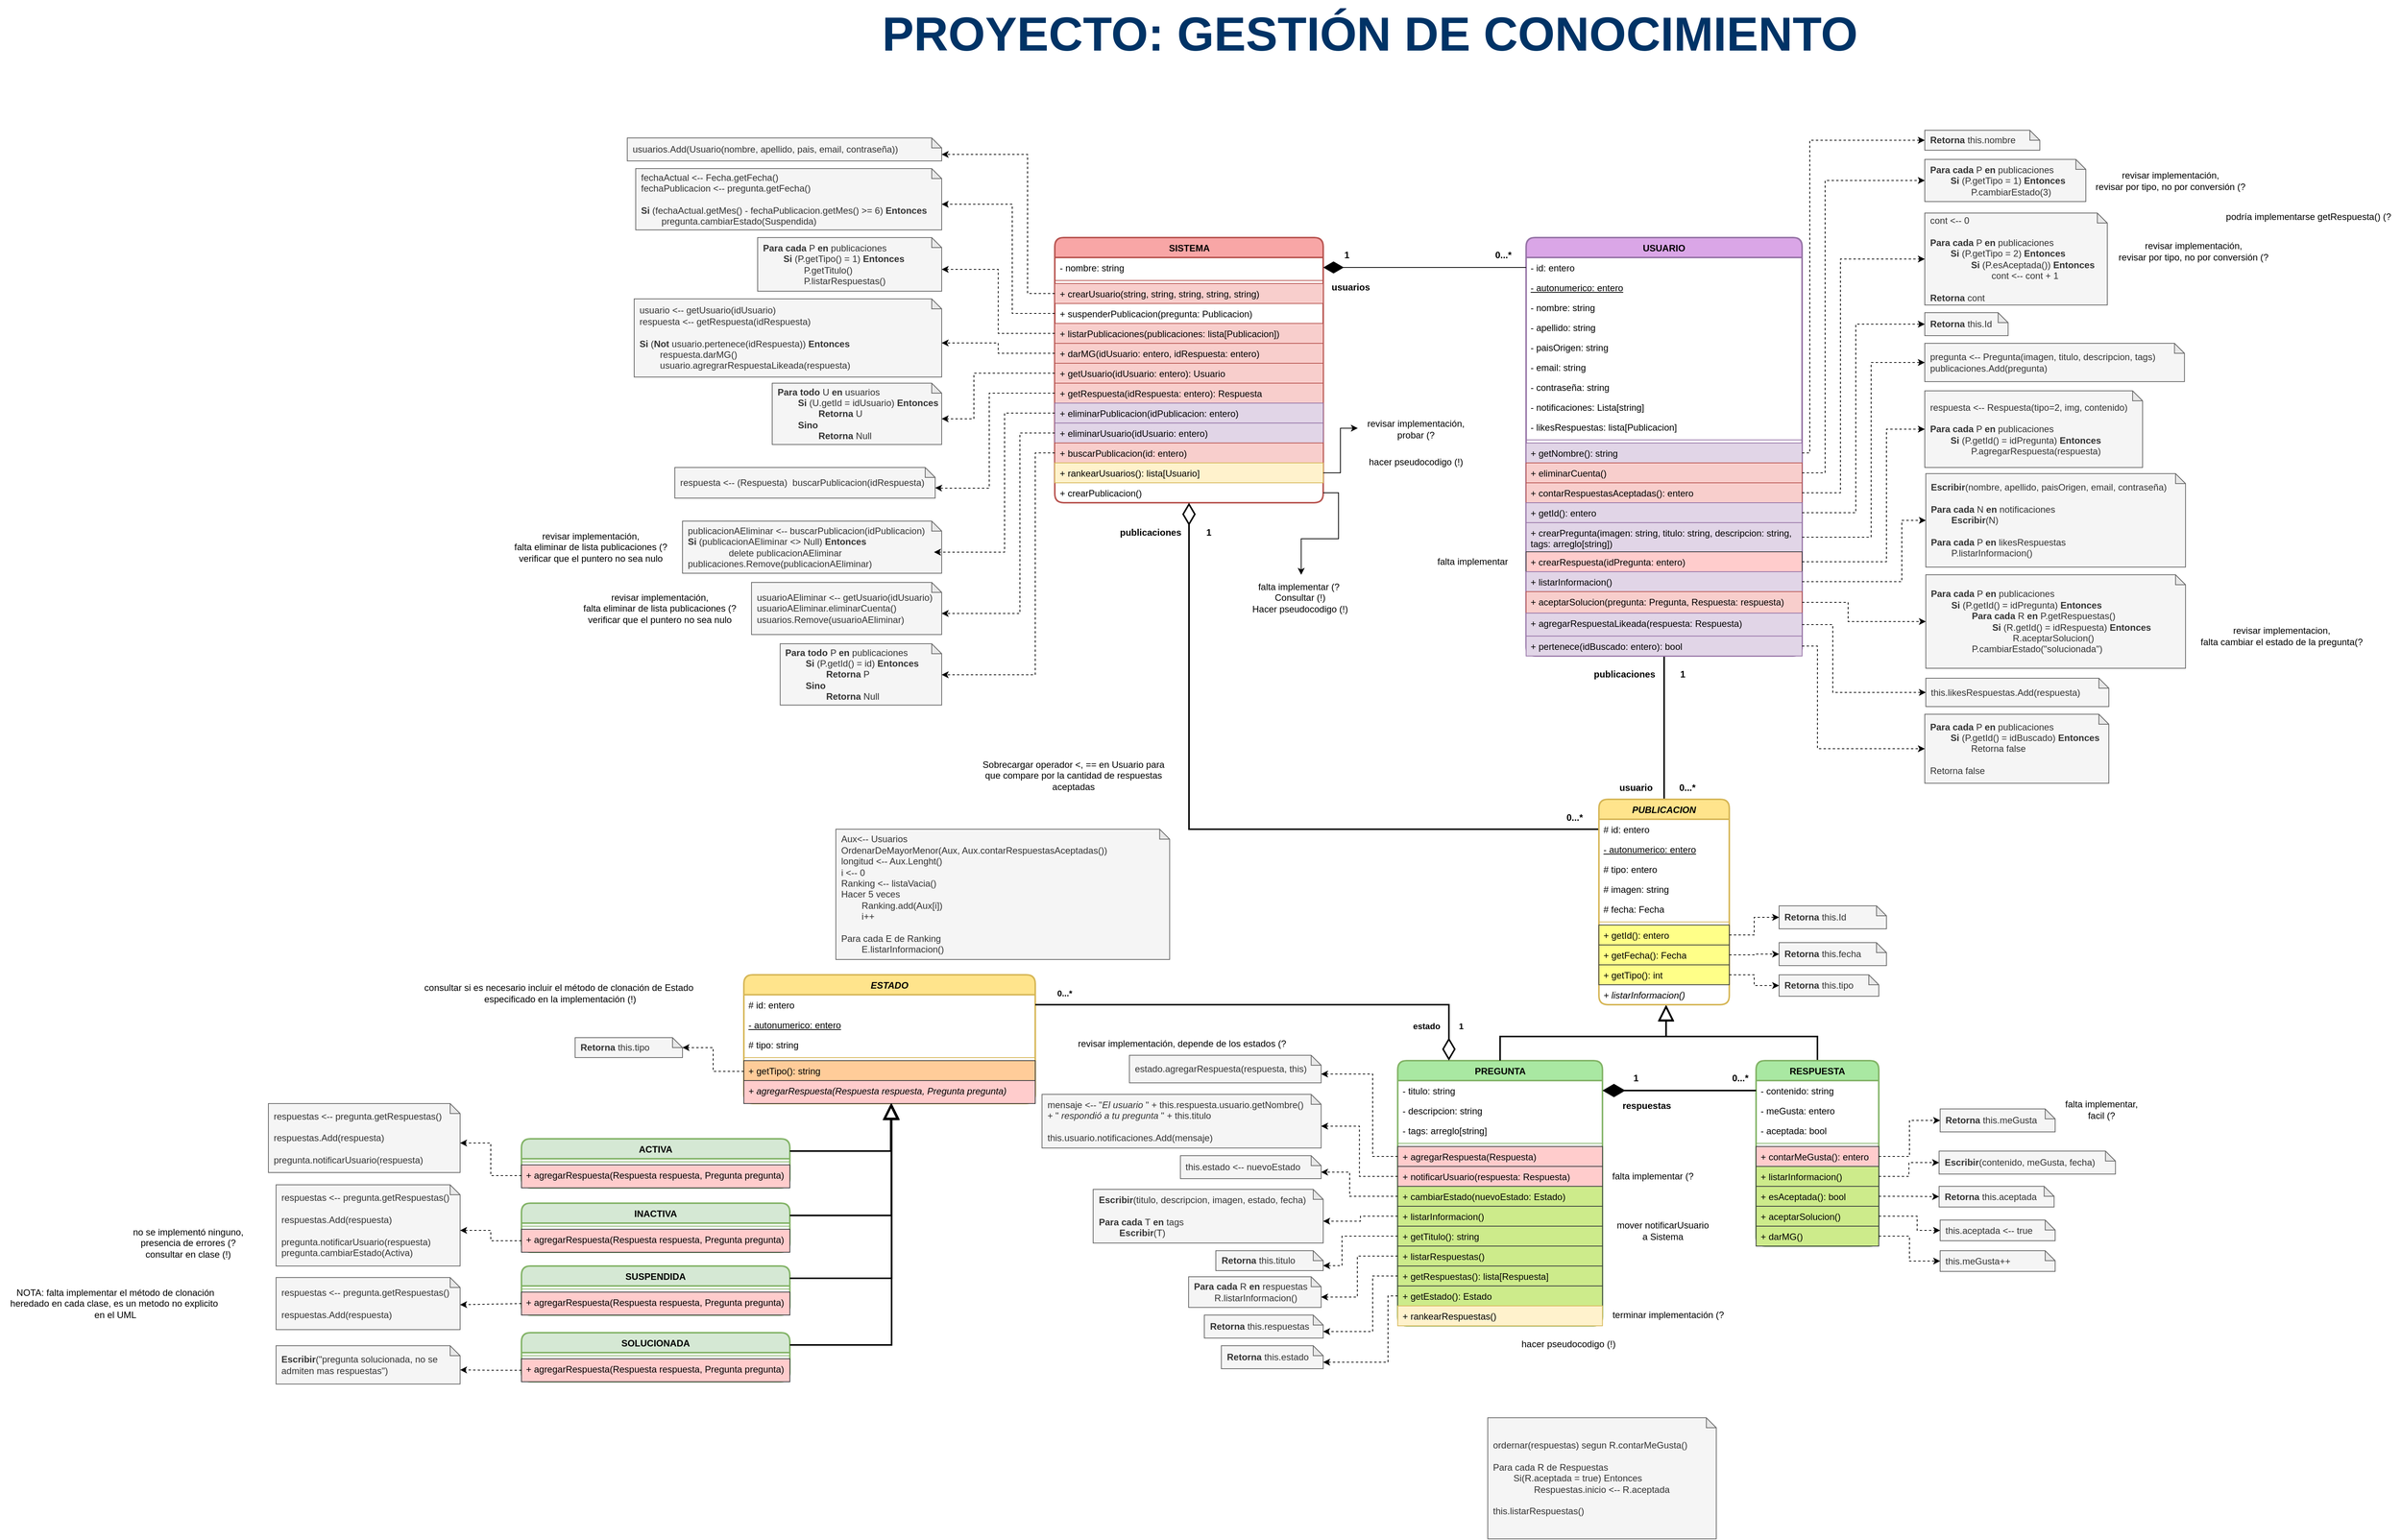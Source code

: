 <mxfile version="22.1.5" type="device">
  <diagram name="Página-1" id="L3Ae7jUIdreya23f3Ndc">
    <mxGraphModel dx="3718" dy="551" grid="1" gridSize="10" guides="1" tooltips="1" connect="1" arrows="1" fold="1" page="0" pageScale="1" pageWidth="1100" pageHeight="1700" math="0" shadow="0">
      <root>
        <mxCell id="0" />
        <mxCell id="1" parent="0" />
        <mxCell id="Etsa1e4jn__skswVm94t-7" style="rounded=0;orthogonalLoop=1;jettySize=auto;html=1;exitX=0.5;exitY=1;exitDx=0;exitDy=0;entryX=0.5;entryY=0;entryDx=0;entryDy=0;endArrow=none;endFill=0;strokeWidth=2;" parent="1" source="HKyAS38LL31EUmqTLt1J-1" target="HKyAS38LL31EUmqTLt1J-97" edge="1">
          <mxGeometry relative="1" as="geometry" />
        </mxCell>
        <mxCell id="HKyAS38LL31EUmqTLt1J-1" value="USUARIO" style="swimlane;fontStyle=1;align=center;verticalAlign=top;childLayout=stackLayout;horizontal=1;startSize=26;horizontalStack=0;resizeParent=1;resizeParentMax=0;resizeLast=0;collapsible=1;marginBottom=0;whiteSpace=wrap;html=1;rounded=1;fillColor=#DAA6E7;strokeColor=#9673a6;strokeWidth=2;fontFamily=Helvetica;" parent="1" vertex="1">
          <mxGeometry x="-159.88" y="480" width="359.88" height="546" as="geometry" />
        </mxCell>
        <mxCell id="HKyAS38LL31EUmqTLt1J-9" value="&lt;span&gt;- id: entero&lt;/span&gt;" style="text;strokeColor=none;fillColor=none;align=left;verticalAlign=top;spacingLeft=4;spacingRight=4;overflow=hidden;rotatable=0;points=[[0,0.5],[1,0.5]];portConstraint=eastwest;whiteSpace=wrap;html=1;rounded=1;fontStyle=0;fontFamily=Helvetica;" parent="HKyAS38LL31EUmqTLt1J-1" vertex="1">
          <mxGeometry y="26" width="359.88" height="26" as="geometry" />
        </mxCell>
        <mxCell id="gth-N66FWdi68t3C2jg7-2" value="- autonumerico: entero" style="text;strokeColor=none;fillColor=none;align=left;verticalAlign=top;spacingLeft=4;spacingRight=4;overflow=hidden;rotatable=0;points=[[0,0.5],[1,0.5]];portConstraint=eastwest;whiteSpace=wrap;html=1;fontStyle=4;fontFamily=Helvetica;" parent="HKyAS38LL31EUmqTLt1J-1" vertex="1">
          <mxGeometry y="52" width="359.88" height="26" as="geometry" />
        </mxCell>
        <mxCell id="HKyAS38LL31EUmqTLt1J-5" value="- nombre: string" style="text;strokeColor=none;fillColor=none;align=left;verticalAlign=top;spacingLeft=4;spacingRight=4;overflow=hidden;rotatable=0;points=[[0,0.5],[1,0.5]];portConstraint=eastwest;whiteSpace=wrap;html=1;fontFamily=Helvetica;" parent="HKyAS38LL31EUmqTLt1J-1" vertex="1">
          <mxGeometry y="78" width="359.88" height="26" as="geometry" />
        </mxCell>
        <mxCell id="HKyAS38LL31EUmqTLt1J-2" value="- apellido: string" style="text;strokeColor=none;fillColor=none;align=left;verticalAlign=top;spacingLeft=4;spacingRight=4;overflow=hidden;rotatable=0;points=[[0,0.5],[1,0.5]];portConstraint=eastwest;whiteSpace=wrap;html=1;fontFamily=Helvetica;" parent="HKyAS38LL31EUmqTLt1J-1" vertex="1">
          <mxGeometry y="104" width="359.88" height="26" as="geometry" />
        </mxCell>
        <mxCell id="HKyAS38LL31EUmqTLt1J-6" value="- paisOrigen: string" style="text;strokeColor=none;fillColor=none;align=left;verticalAlign=top;spacingLeft=4;spacingRight=4;overflow=hidden;rotatable=0;points=[[0,0.5],[1,0.5]];portConstraint=eastwest;whiteSpace=wrap;html=1;fontFamily=Helvetica;" parent="HKyAS38LL31EUmqTLt1J-1" vertex="1">
          <mxGeometry y="130" width="359.88" height="26" as="geometry" />
        </mxCell>
        <mxCell id="HKyAS38LL31EUmqTLt1J-7" value="- email: string" style="text;strokeColor=none;fillColor=none;align=left;verticalAlign=top;spacingLeft=4;spacingRight=4;overflow=hidden;rotatable=0;points=[[0,0.5],[1,0.5]];portConstraint=eastwest;whiteSpace=wrap;html=1;fontFamily=Helvetica;" parent="HKyAS38LL31EUmqTLt1J-1" vertex="1">
          <mxGeometry y="156" width="359.88" height="26" as="geometry" />
        </mxCell>
        <mxCell id="HKyAS38LL31EUmqTLt1J-8" value="- contraseña: string" style="text;strokeColor=none;fillColor=none;align=left;verticalAlign=top;spacingLeft=4;spacingRight=4;overflow=hidden;rotatable=0;points=[[0,0.5],[1,0.5]];portConstraint=eastwest;whiteSpace=wrap;html=1;fontFamily=Helvetica;" parent="HKyAS38LL31EUmqTLt1J-1" vertex="1">
          <mxGeometry y="182" width="359.88" height="26" as="geometry" />
        </mxCell>
        <mxCell id="8pggWoIC_0cF1WFFSOij-6" value="- notificaciones: Lista[string]" style="text;strokeColor=none;fillColor=none;align=left;verticalAlign=top;spacingLeft=4;spacingRight=4;overflow=hidden;rotatable=0;points=[[0,0.5],[1,0.5]];portConstraint=eastwest;whiteSpace=wrap;html=1;fontFamily=Helvetica;" parent="HKyAS38LL31EUmqTLt1J-1" vertex="1">
          <mxGeometry y="208" width="359.88" height="26" as="geometry" />
        </mxCell>
        <mxCell id="gth-N66FWdi68t3C2jg7-31" value="- likesRespuestas: lista[Publicacion]" style="text;strokeColor=none;fillColor=none;align=left;verticalAlign=top;spacingLeft=4;spacingRight=4;overflow=hidden;rotatable=0;points=[[0,0.5],[1,0.5]];portConstraint=eastwest;whiteSpace=wrap;html=1;fontFamily=Helvetica;" parent="HKyAS38LL31EUmqTLt1J-1" vertex="1">
          <mxGeometry y="234" width="359.88" height="26" as="geometry" />
        </mxCell>
        <mxCell id="HKyAS38LL31EUmqTLt1J-3" value="" style="line;strokeWidth=1;fillColor=none;align=left;verticalAlign=middle;spacingTop=-1;spacingLeft=3;spacingRight=3;rotatable=0;labelPosition=right;points=[];portConstraint=eastwest;strokeColor=inherit;fontFamily=Helvetica;" parent="HKyAS38LL31EUmqTLt1J-1" vertex="1">
          <mxGeometry y="260" width="359.88" height="8" as="geometry" />
        </mxCell>
        <mxCell id="8pggWoIC_0cF1WFFSOij-13" value="+ getNombre(): string" style="text;strokeColor=#9673a6;fillColor=#e1d5e7;align=left;verticalAlign=top;spacingLeft=4;spacingRight=4;overflow=hidden;rotatable=0;points=[[0,0.5],[1,0.5]];portConstraint=eastwest;whiteSpace=wrap;html=1;fontFamily=Helvetica;" parent="HKyAS38LL31EUmqTLt1J-1" vertex="1">
          <mxGeometry y="268" width="359.88" height="26" as="geometry" />
        </mxCell>
        <mxCell id="uCKGxjxF06TiMFZyVf-1-13" value="+ eliminarCuenta()" style="text;strokeColor=#b85450;fillColor=#f8cecc;align=left;verticalAlign=top;spacingLeft=4;spacingRight=4;overflow=hidden;rotatable=0;points=[[0,0.5],[1,0.5]];portConstraint=eastwest;whiteSpace=wrap;html=1;fontFamily=Helvetica;" parent="HKyAS38LL31EUmqTLt1J-1" vertex="1">
          <mxGeometry y="294" width="359.88" height="26" as="geometry" />
        </mxCell>
        <mxCell id="uCKGxjxF06TiMFZyVf-1-3" value="+ contarRespuestasAceptadas(): entero" style="text;strokeColor=#b85450;fillColor=#f8cecc;align=left;verticalAlign=top;spacingLeft=4;spacingRight=4;overflow=hidden;rotatable=0;points=[[0,0.5],[1,0.5]];portConstraint=eastwest;whiteSpace=wrap;html=1;fontFamily=Helvetica;" parent="HKyAS38LL31EUmqTLt1J-1" vertex="1">
          <mxGeometry y="320" width="359.88" height="26" as="geometry" />
        </mxCell>
        <mxCell id="cFMyrC87ORKifkXRs3CV-62" value="+ getId(): entero" style="text;strokeColor=#9673a6;fillColor=#e1d5e7;align=left;verticalAlign=top;spacingLeft=4;spacingRight=4;overflow=hidden;rotatable=0;points=[[0,0.5],[1,0.5]];portConstraint=eastwest;whiteSpace=wrap;html=1;fontStyle=0;fontFamily=Helvetica;" parent="HKyAS38LL31EUmqTLt1J-1" vertex="1">
          <mxGeometry y="346" width="359.88" height="26" as="geometry" />
        </mxCell>
        <mxCell id="HKyAS38LL31EUmqTLt1J-75" value="+ crearPregunta(imagen: string, titulo: string, descripcion: string, tags: arreglo[string])" style="text;strokeColor=#9673a6;fillColor=#e1d5e7;align=left;verticalAlign=top;spacingLeft=4;spacingRight=4;overflow=hidden;rotatable=0;points=[[0,0.5],[1,0.5]];portConstraint=eastwest;whiteSpace=wrap;html=1;fontFamily=Helvetica;" parent="HKyAS38LL31EUmqTLt1J-1" vertex="1">
          <mxGeometry y="372" width="359.88" height="38" as="geometry" />
        </mxCell>
        <mxCell id="HKyAS38LL31EUmqTLt1J-111" value="+ crearRespuesta(idPregunta: entero)" style="text;strokeColor=#36393d;fillColor=#ffcccc;align=left;verticalAlign=top;spacingLeft=4;spacingRight=4;overflow=hidden;rotatable=0;points=[[0,0.5],[1,0.5]];portConstraint=eastwest;whiteSpace=wrap;html=1;fontFamily=Helvetica;" parent="HKyAS38LL31EUmqTLt1J-1" vertex="1">
          <mxGeometry y="410" width="359.88" height="26" as="geometry" />
        </mxCell>
        <mxCell id="PbI9654ouLzHBUWt-GS8-33" value="+ listarInformacion()" style="text;strokeColor=#9673a6;fillColor=#e1d5e7;align=left;verticalAlign=top;spacingLeft=4;spacingRight=4;overflow=hidden;rotatable=0;points=[[0,0.5],[1,0.5]];portConstraint=eastwest;whiteSpace=wrap;html=1;fontFamily=Helvetica;" parent="HKyAS38LL31EUmqTLt1J-1" vertex="1">
          <mxGeometry y="436" width="359.88" height="26" as="geometry" />
        </mxCell>
        <mxCell id="uCKGxjxF06TiMFZyVf-1-11" value="+ aceptarSolucion(pregunta: Pregunta, Respuesta: respuesta)" style="text;strokeColor=#b85450;fillColor=#f8cecc;align=left;verticalAlign=top;spacingLeft=4;spacingRight=4;overflow=hidden;rotatable=0;points=[[0,0.5],[1,0.5]];portConstraint=eastwest;whiteSpace=wrap;html=1;fontFamily=Helvetica;" parent="HKyAS38LL31EUmqTLt1J-1" vertex="1">
          <mxGeometry y="462" width="359.88" height="28" as="geometry" />
        </mxCell>
        <mxCell id="Etsa1e4jn__skswVm94t-5" value="+ agregarRespuestaLikeada(respuesta: Respuesta)" style="text;strokeColor=#9673a6;fillColor=#e1d5e7;align=left;verticalAlign=top;spacingLeft=4;spacingRight=4;overflow=hidden;rotatable=0;points=[[0,0.5],[1,0.5]];portConstraint=eastwest;whiteSpace=wrap;html=1;fontFamily=Helvetica;" parent="HKyAS38LL31EUmqTLt1J-1" vertex="1">
          <mxGeometry y="490" width="359.88" height="30" as="geometry" />
        </mxCell>
        <mxCell id="Etsa1e4jn__skswVm94t-10" value="+ pertenece(idBuscado: entero): bool" style="text;strokeColor=#9673a6;fillColor=#e1d5e7;align=left;verticalAlign=top;spacingLeft=4;spacingRight=4;overflow=hidden;rotatable=0;points=[[0,0.5],[1,0.5]];portConstraint=eastwest;whiteSpace=wrap;html=1;fontFamily=Helvetica;" parent="HKyAS38LL31EUmqTLt1J-1" vertex="1">
          <mxGeometry y="520" width="359.88" height="26" as="geometry" />
        </mxCell>
        <mxCell id="HKyAS38LL31EUmqTLt1J-10" value="PREGUNTA" style="swimlane;fontStyle=1;align=center;verticalAlign=top;childLayout=stackLayout;horizontal=1;startSize=26;horizontalStack=0;resizeParent=1;resizeParentMax=0;resizeLast=0;collapsible=1;marginBottom=0;whiteSpace=wrap;html=1;rounded=1;fillColor=#A9E8A2;strokeColor=#82b366;strokeWidth=2;fontFamily=Helvetica;" parent="1" vertex="1">
          <mxGeometry x="-327.32" y="1554" width="267" height="346" as="geometry" />
        </mxCell>
        <mxCell id="HKyAS38LL31EUmqTLt1J-16" value="- titulo: string" style="text;strokeColor=none;fillColor=none;align=left;verticalAlign=top;spacingLeft=4;spacingRight=4;overflow=hidden;rotatable=0;points=[[0,0.5],[1,0.5]];portConstraint=eastwest;whiteSpace=wrap;html=1;fontFamily=Helvetica;" parent="HKyAS38LL31EUmqTLt1J-10" vertex="1">
          <mxGeometry y="26" width="267" height="26" as="geometry" />
        </mxCell>
        <mxCell id="HKyAS38LL31EUmqTLt1J-18" value="- descripcion: string" style="text;strokeColor=none;fillColor=none;align=left;verticalAlign=top;spacingLeft=4;spacingRight=4;overflow=hidden;rotatable=0;points=[[0,0.5],[1,0.5]];portConstraint=eastwest;whiteSpace=wrap;html=1;fontFamily=Helvetica;" parent="HKyAS38LL31EUmqTLt1J-10" vertex="1">
          <mxGeometry y="52" width="267" height="26" as="geometry" />
        </mxCell>
        <mxCell id="uCKGxjxF06TiMFZyVf-1-6" value="- tags: arreglo[string]" style="text;strokeColor=none;fillColor=none;align=left;verticalAlign=top;spacingLeft=4;spacingRight=4;overflow=hidden;rotatable=0;points=[[0,0.5],[1,0.5]];portConstraint=eastwest;whiteSpace=wrap;html=1;fontFamily=Helvetica;" parent="HKyAS38LL31EUmqTLt1J-10" vertex="1">
          <mxGeometry y="78" width="267" height="26" as="geometry" />
        </mxCell>
        <mxCell id="HKyAS38LL31EUmqTLt1J-17" value="" style="line;strokeWidth=1;fillColor=none;align=left;verticalAlign=middle;spacingTop=-1;spacingLeft=3;spacingRight=3;rotatable=0;labelPosition=right;points=[];portConstraint=eastwest;strokeColor=inherit;fontFamily=Helvetica;" parent="HKyAS38LL31EUmqTLt1J-10" vertex="1">
          <mxGeometry y="104" width="267" height="8" as="geometry" />
        </mxCell>
        <mxCell id="HKyAS38LL31EUmqTLt1J-77" value="+ agregarRespuesta(Respuesta)" style="text;strokeColor=#36393d;fillColor=#ffcccc;align=left;verticalAlign=top;spacingLeft=4;spacingRight=4;overflow=hidden;rotatable=0;points=[[0,0.5],[1,0.5]];portConstraint=eastwest;whiteSpace=wrap;html=1;fontFamily=Helvetica;" parent="HKyAS38LL31EUmqTLt1J-10" vertex="1">
          <mxGeometry y="112" width="267" height="26" as="geometry" />
        </mxCell>
        <mxCell id="uCKGxjxF06TiMFZyVf-1-16" value="+ notificarUsuario(respuesta: Respuesta)" style="text;strokeColor=#36393d;fillColor=#ffcccc;align=left;verticalAlign=top;spacingLeft=4;spacingRight=4;overflow=hidden;rotatable=0;points=[[0,0.5],[1,0.5]];portConstraint=eastwest;whiteSpace=wrap;html=1;fontFamily=Helvetica;" parent="HKyAS38LL31EUmqTLt1J-10" vertex="1">
          <mxGeometry y="138" width="267" height="26" as="geometry" />
        </mxCell>
        <mxCell id="HKyAS38LL31EUmqTLt1J-94" value="+ cambiarEstado(nuevoEstado: Estado)" style="text;strokeColor=#36393d;fillColor=#cdeb8b;align=left;verticalAlign=top;spacingLeft=4;spacingRight=4;overflow=hidden;rotatable=0;points=[[0,0.5],[1,0.5]];portConstraint=eastwest;whiteSpace=wrap;html=1;fontFamily=Helvetica;" parent="HKyAS38LL31EUmqTLt1J-10" vertex="1">
          <mxGeometry y="164" width="267" height="26" as="geometry" />
        </mxCell>
        <mxCell id="8pggWoIC_0cF1WFFSOij-26" value="+ listarInformacion()" style="text;strokeColor=#36393d;fillColor=#cdeb8b;align=left;verticalAlign=top;spacingLeft=4;spacingRight=4;overflow=hidden;rotatable=0;points=[[0,0.5],[1,0.5]];portConstraint=eastwest;whiteSpace=wrap;html=1;fontStyle=0;fontFamily=Helvetica;" parent="HKyAS38LL31EUmqTLt1J-10" vertex="1">
          <mxGeometry y="190" width="267" height="26" as="geometry" />
        </mxCell>
        <mxCell id="8pggWoIC_0cF1WFFSOij-33" value="+ getTitulo(): string" style="text;strokeColor=#36393d;fillColor=#cdeb8b;align=left;verticalAlign=top;spacingLeft=4;spacingRight=4;overflow=hidden;rotatable=0;points=[[0,0.5],[1,0.5]];portConstraint=eastwest;whiteSpace=wrap;html=1;fontFamily=Helvetica;" parent="HKyAS38LL31EUmqTLt1J-10" vertex="1">
          <mxGeometry y="216" width="267" height="26" as="geometry" />
        </mxCell>
        <mxCell id="8pggWoIC_0cF1WFFSOij-39" value="+ listarRespuestas()" style="text;strokeColor=#36393d;fillColor=#cdeb8b;align=left;verticalAlign=top;spacingLeft=4;spacingRight=4;overflow=hidden;rotatable=0;points=[[0,0.5],[1,0.5]];portConstraint=eastwest;whiteSpace=wrap;html=1;fontStyle=0;fontFamily=Helvetica;" parent="HKyAS38LL31EUmqTLt1J-10" vertex="1">
          <mxGeometry y="242" width="267" height="26" as="geometry" />
        </mxCell>
        <mxCell id="cFMyrC87ORKifkXRs3CV-91" value="+ getRespuestas(): lista[Respuesta]" style="text;strokeColor=#36393d;fillColor=#cdeb8b;align=left;verticalAlign=top;spacingLeft=4;spacingRight=4;overflow=hidden;rotatable=0;points=[[0,0.5],[1,0.5]];portConstraint=eastwest;whiteSpace=wrap;html=1;fontStyle=0;fontFamily=Helvetica;" parent="HKyAS38LL31EUmqTLt1J-10" vertex="1">
          <mxGeometry y="268" width="267" height="26" as="geometry" />
        </mxCell>
        <mxCell id="lJbxdIxzaNcB9eEisy9L-20" value="+ getEstado(): Estado" style="text;strokeColor=#36393d;fillColor=#cdeb8b;align=left;verticalAlign=top;spacingLeft=4;spacingRight=4;overflow=hidden;rotatable=0;points=[[0,0.5],[1,0.5]];portConstraint=eastwest;whiteSpace=wrap;html=1;fontFamily=Helvetica;" parent="HKyAS38LL31EUmqTLt1J-10" vertex="1">
          <mxGeometry y="294" width="267" height="26" as="geometry" />
        </mxCell>
        <mxCell id="HKyAS38LL31EUmqTLt1J-113" value="+ rankearRespuestas()" style="text;strokeColor=#d6b656;fillColor=#fff2cc;align=left;verticalAlign=top;spacingLeft=4;spacingRight=4;overflow=hidden;rotatable=0;points=[[0,0.5],[1,0.5]];portConstraint=eastwest;whiteSpace=wrap;html=1;fontFamily=Helvetica;" parent="HKyAS38LL31EUmqTLt1J-10" vertex="1">
          <mxGeometry y="320" width="267" height="26" as="geometry" />
        </mxCell>
        <mxCell id="cFMyrC87ORKifkXRs3CV-36" style="edgeStyle=orthogonalEdgeStyle;shape=connector;rounded=0;orthogonalLoop=1;jettySize=auto;html=1;exitX=0.5;exitY=0;exitDx=0;exitDy=0;labelBackgroundColor=default;strokeColor=#000000;strokeWidth=2;align=center;verticalAlign=middle;fontFamily=Helvetica;fontSize=11;fontColor=default;endArrow=block;endFill=0;endSize=16;entryX=0.515;entryY=1;entryDx=0;entryDy=0;entryPerimeter=0;" parent="1" source="HKyAS38LL31EUmqTLt1J-22" target="8pggWoIC_0cF1WFFSOij-25" edge="1">
          <mxGeometry relative="1" as="geometry">
            <mxPoint x="10" y="1390.0" as="targetPoint" />
          </mxGeometry>
        </mxCell>
        <mxCell id="HKyAS38LL31EUmqTLt1J-22" value="RESPUESTA" style="swimlane;fontStyle=1;align=center;verticalAlign=top;childLayout=stackLayout;horizontal=1;startSize=26;horizontalStack=0;resizeParent=1;resizeParentMax=0;resizeLast=0;collapsible=1;marginBottom=0;whiteSpace=wrap;html=1;rounded=1;fillColor=#A9E8A2;strokeColor=#82b366;gradientColor=none;swimlaneFillColor=none;fillStyle=auto;strokeWidth=2;fontFamily=Helvetica;" parent="1" vertex="1">
          <mxGeometry x="140" y="1554" width="160" height="242" as="geometry">
            <mxRectangle x="-30.0" y="1392" width="110" height="30" as="alternateBounds" />
          </mxGeometry>
        </mxCell>
        <mxCell id="HKyAS38LL31EUmqTLt1J-24" value="- contenido: string" style="text;strokeColor=none;fillColor=none;align=left;verticalAlign=top;spacingLeft=4;spacingRight=4;overflow=hidden;rotatable=0;points=[[0,0.5],[1,0.5]];portConstraint=eastwest;whiteSpace=wrap;html=1;fontFamily=Helvetica;" parent="HKyAS38LL31EUmqTLt1J-22" vertex="1">
          <mxGeometry y="26" width="160" height="26" as="geometry" />
        </mxCell>
        <mxCell id="HKyAS38LL31EUmqTLt1J-36" value="- meGusta: entero" style="text;strokeColor=none;fillColor=none;align=left;verticalAlign=top;spacingLeft=4;spacingRight=4;overflow=hidden;rotatable=0;points=[[0,0.5],[1,0.5]];portConstraint=eastwest;whiteSpace=wrap;html=1;fontFamily=Helvetica;" parent="HKyAS38LL31EUmqTLt1J-22" vertex="1">
          <mxGeometry y="52" width="160" height="26" as="geometry" />
        </mxCell>
        <mxCell id="uCKGxjxF06TiMFZyVf-1-1" value="- aceptada: bool" style="text;strokeColor=none;fillColor=none;align=left;verticalAlign=top;spacingLeft=4;spacingRight=4;overflow=hidden;rotatable=0;points=[[0,0.5],[1,0.5]];portConstraint=eastwest;whiteSpace=wrap;html=1;fontFamily=Helvetica;" parent="HKyAS38LL31EUmqTLt1J-22" vertex="1">
          <mxGeometry y="78" width="160" height="26" as="geometry" />
        </mxCell>
        <mxCell id="HKyAS38LL31EUmqTLt1J-29" value="" style="line;strokeWidth=1;fillColor=none;align=left;verticalAlign=middle;spacingTop=-1;spacingLeft=3;spacingRight=3;rotatable=0;labelPosition=right;points=[];portConstraint=eastwest;strokeColor=inherit;fontFamily=Helvetica;" parent="HKyAS38LL31EUmqTLt1J-22" vertex="1">
          <mxGeometry y="104" width="160" height="8" as="geometry" />
        </mxCell>
        <mxCell id="HKyAS38LL31EUmqTLt1J-80" value="+ contarMeGusta(): entero" style="text;strokeColor=#36393d;fillColor=#ffcccc;align=left;verticalAlign=top;spacingLeft=4;spacingRight=4;overflow=hidden;rotatable=0;points=[[0,0.5],[1,0.5]];portConstraint=eastwest;whiteSpace=wrap;html=1;fontFamily=Helvetica;" parent="HKyAS38LL31EUmqTLt1J-22" vertex="1">
          <mxGeometry y="112" width="160" height="26" as="geometry" />
        </mxCell>
        <mxCell id="8pggWoIC_0cF1WFFSOij-27" value="+ listarInformacion()" style="text;strokeColor=#36393d;fillColor=#cdeb8b;align=left;verticalAlign=top;spacingLeft=4;spacingRight=4;overflow=hidden;rotatable=0;points=[[0,0.5],[1,0.5]];portConstraint=eastwest;whiteSpace=wrap;html=1;fontStyle=0;fontFamily=Helvetica;" parent="HKyAS38LL31EUmqTLt1J-22" vertex="1">
          <mxGeometry y="138" width="160" height="26" as="geometry" />
        </mxCell>
        <mxCell id="8pggWoIC_0cF1WFFSOij-54" value="+ esAceptada(): bool" style="text;strokeColor=#36393d;fillColor=#cdeb8b;align=left;verticalAlign=top;spacingLeft=4;spacingRight=4;overflow=hidden;rotatable=0;points=[[0,0.5],[1,0.5]];portConstraint=eastwest;whiteSpace=wrap;html=1;fontFamily=Helvetica;" parent="HKyAS38LL31EUmqTLt1J-22" vertex="1">
          <mxGeometry y="164" width="160" height="26" as="geometry" />
        </mxCell>
        <mxCell id="cFMyrC87ORKifkXRs3CV-95" value="+ aceptarSolucion()" style="text;strokeColor=#36393d;fillColor=#cdeb8b;align=left;verticalAlign=top;spacingLeft=4;spacingRight=4;overflow=hidden;rotatable=0;points=[[0,0.5],[1,0.5]];portConstraint=eastwest;whiteSpace=wrap;html=1;fontFamily=Helvetica;" parent="HKyAS38LL31EUmqTLt1J-22" vertex="1">
          <mxGeometry y="190" width="160" height="26" as="geometry" />
        </mxCell>
        <mxCell id="Etsa1e4jn__skswVm94t-1" value="+ darMG()" style="text;strokeColor=#36393d;fillColor=#cdeb8b;align=left;verticalAlign=top;spacingLeft=4;spacingRight=4;overflow=hidden;rotatable=0;points=[[0,0.5],[1,0.5]];portConstraint=eastwest;whiteSpace=wrap;html=1;fontFamily=Helvetica;" parent="HKyAS38LL31EUmqTLt1J-22" vertex="1">
          <mxGeometry y="216" width="160" height="26" as="geometry" />
        </mxCell>
        <mxCell id="HKyAS38LL31EUmqTLt1J-33" value="" style="endArrow=diamondThin;endFill=1;endSize=24;html=1;rounded=0;strokeWidth=2;entryX=1;entryY=0.5;entryDx=0;entryDy=0;exitX=0;exitY=0.5;exitDx=0;exitDy=0;fontFamily=Helvetica;" parent="1" source="HKyAS38LL31EUmqTLt1J-24" target="HKyAS38LL31EUmqTLt1J-16" edge="1">
          <mxGeometry width="160" relative="1" as="geometry">
            <mxPoint x="110" y="1594" as="sourcePoint" />
            <mxPoint x="-20" y="1594" as="targetPoint" />
          </mxGeometry>
        </mxCell>
        <mxCell id="HKyAS38LL31EUmqTLt1J-34" value="0...*" style="text;html=1;align=center;verticalAlign=middle;resizable=0;points=[];autosize=1;strokeColor=none;fillColor=none;fontStyle=1;fontFamily=Helvetica;" parent="1" vertex="1">
          <mxGeometry x="98.87" y="1562" width="40" height="30" as="geometry" />
        </mxCell>
        <mxCell id="HKyAS38LL31EUmqTLt1J-35" value="1" style="text;html=1;align=center;verticalAlign=middle;resizable=0;points=[];autosize=1;strokeColor=none;fillColor=none;fontStyle=1;fontFamily=Helvetica;" parent="1" vertex="1">
          <mxGeometry x="-32.32" y="1562" width="30" height="30" as="geometry" />
        </mxCell>
        <mxCell id="HKyAS38LL31EUmqTLt1J-39" value="SISTEMA" style="swimlane;fontStyle=1;align=center;verticalAlign=top;childLayout=stackLayout;horizontal=1;startSize=26;horizontalStack=0;resizeParent=1;resizeParentMax=0;resizeLast=0;collapsible=1;marginBottom=0;whiteSpace=wrap;html=1;rounded=1;fillColor=#F8A6A6;strokeColor=#b85450;strokeWidth=2;fontFamily=Helvetica;" parent="1" vertex="1">
          <mxGeometry x="-774.5" y="480" width="350" height="346" as="geometry" />
        </mxCell>
        <mxCell id="HKyAS38LL31EUmqTLt1J-41" value="- nombre: string" style="text;strokeColor=none;fillColor=none;align=left;verticalAlign=top;spacingLeft=4;spacingRight=4;overflow=hidden;rotatable=0;points=[[0,0.5],[1,0.5]];portConstraint=eastwest;whiteSpace=wrap;html=1;fontFamily=Helvetica;" parent="HKyAS38LL31EUmqTLt1J-39" vertex="1">
          <mxGeometry y="26" width="350" height="26" as="geometry" />
        </mxCell>
        <mxCell id="HKyAS38LL31EUmqTLt1J-46" value="" style="line;strokeWidth=1;fillColor=none;align=left;verticalAlign=middle;spacingTop=-1;spacingLeft=3;spacingRight=3;rotatable=0;labelPosition=right;points=[];portConstraint=eastwest;strokeColor=inherit;fontFamily=Helvetica;" parent="HKyAS38LL31EUmqTLt1J-39" vertex="1">
          <mxGeometry y="52" width="350" height="8" as="geometry" />
        </mxCell>
        <mxCell id="HKyAS38LL31EUmqTLt1J-56" value="+ crearUsuario(string, string, string, string, string)" style="text;strokeColor=#b85450;fillColor=#f8cecc;align=left;verticalAlign=top;spacingLeft=4;spacingRight=4;overflow=hidden;rotatable=0;points=[[0,0.5],[1,0.5]];portConstraint=eastwest;whiteSpace=wrap;html=1;fontFamily=Helvetica;" parent="HKyAS38LL31EUmqTLt1J-39" vertex="1">
          <mxGeometry y="60" width="350" height="26" as="geometry" />
        </mxCell>
        <mxCell id="HKyAS38LL31EUmqTLt1J-95" value="+ suspenderPublicacion(pregunta: Publicacion)" style="text;strokeColor=none;fillColor=none;align=left;verticalAlign=top;spacingLeft=4;spacingRight=4;overflow=hidden;rotatable=0;points=[[0,0.5],[1,0.5]];portConstraint=eastwest;whiteSpace=wrap;html=1;fontFamily=Helvetica;" parent="HKyAS38LL31EUmqTLt1J-39" vertex="1">
          <mxGeometry y="86" width="350" height="26" as="geometry" />
        </mxCell>
        <mxCell id="uCKGxjxF06TiMFZyVf-1-14" value="+ listarPublicaciones(publicaciones: lista[Publicacion])" style="text;strokeColor=#b85450;fillColor=#f8cecc;align=left;verticalAlign=top;spacingLeft=4;spacingRight=4;overflow=hidden;rotatable=0;points=[[0,0.5],[1,0.5]];portConstraint=eastwest;whiteSpace=wrap;html=1;fontFamily=Helvetica;" parent="HKyAS38LL31EUmqTLt1J-39" vertex="1">
          <mxGeometry y="112" width="350" height="26" as="geometry" />
        </mxCell>
        <mxCell id="gth-N66FWdi68t3C2jg7-30" value="+ darMG(idUsuario: entero, idRespuesta: entero)" style="text;strokeColor=#b85450;fillColor=#f8cecc;align=left;verticalAlign=top;spacingLeft=4;spacingRight=4;overflow=hidden;rotatable=0;points=[[0,0.5],[1,0.5]];portConstraint=eastwest;whiteSpace=wrap;html=1;fontFamily=Helvetica;" parent="HKyAS38LL31EUmqTLt1J-39" vertex="1">
          <mxGeometry y="138" width="350" height="26" as="geometry" />
        </mxCell>
        <mxCell id="gth-N66FWdi68t3C2jg7-32" value="+ getUsuario(idUsuario: entero): Usuario" style="text;strokeColor=#b85450;fillColor=#f8cecc;align=left;verticalAlign=top;spacingLeft=4;spacingRight=4;overflow=hidden;rotatable=0;points=[[0,0.5],[1,0.5]];portConstraint=eastwest;whiteSpace=wrap;html=1;fontFamily=Helvetica;" parent="HKyAS38LL31EUmqTLt1J-39" vertex="1">
          <mxGeometry y="164" width="350" height="26" as="geometry" />
        </mxCell>
        <mxCell id="gth-N66FWdi68t3C2jg7-33" value="+ getRespuesta(idRespuesta: entero): Respuesta" style="text;strokeColor=#b85450;fillColor=#f8cecc;align=left;verticalAlign=top;spacingLeft=4;spacingRight=4;overflow=hidden;rotatable=0;points=[[0,0.5],[1,0.5]];portConstraint=eastwest;whiteSpace=wrap;html=1;fontFamily=Helvetica;" parent="HKyAS38LL31EUmqTLt1J-39" vertex="1">
          <mxGeometry y="190" width="350" height="26" as="geometry" />
        </mxCell>
        <mxCell id="HKyAS38LL31EUmqTLt1J-96" value="+ eliminarPublicacion(idPublicacion: entero)" style="text;strokeColor=#9673a6;fillColor=#e1d5e7;align=left;verticalAlign=top;spacingLeft=4;spacingRight=4;overflow=hidden;rotatable=0;points=[[0,0.5],[1,0.5]];portConstraint=eastwest;whiteSpace=wrap;html=1;fontFamily=Helvetica;" parent="HKyAS38LL31EUmqTLt1J-39" vertex="1">
          <mxGeometry y="216" width="350" height="26" as="geometry" />
        </mxCell>
        <mxCell id="8pggWoIC_0cF1WFFSOij-20" value="+ eliminarUsuario(idUsuario: entero)" style="text;strokeColor=#9673a6;fillColor=#e1d5e7;align=left;verticalAlign=top;spacingLeft=4;spacingRight=4;overflow=hidden;rotatable=0;points=[[0,0.5],[1,0.5]];portConstraint=eastwest;whiteSpace=wrap;html=1;fontFamily=Helvetica;" parent="HKyAS38LL31EUmqTLt1J-39" vertex="1">
          <mxGeometry y="242" width="350" height="26" as="geometry" />
        </mxCell>
        <mxCell id="lJbxdIxzaNcB9eEisy9L-2" value="+ buscarPublicacion(id: entero)" style="text;strokeColor=#b85450;fillColor=#f8cecc;align=left;verticalAlign=top;spacingLeft=4;spacingRight=4;overflow=hidden;rotatable=0;points=[[0,0.5],[1,0.5]];portConstraint=eastwest;whiteSpace=wrap;html=1;fontFamily=Helvetica;" parent="HKyAS38LL31EUmqTLt1J-39" vertex="1">
          <mxGeometry y="268" width="350" height="26" as="geometry" />
        </mxCell>
        <mxCell id="uCKGxjxF06TiMFZyVf-1-5" value="+ rankearUsuarios(): lista[Usuario]" style="text;strokeColor=#d6b656;fillColor=#fff2cc;align=left;verticalAlign=top;spacingLeft=4;spacingRight=4;overflow=hidden;rotatable=0;points=[[0,0.5],[1,0.5]];portConstraint=eastwest;whiteSpace=wrap;html=1;fontFamily=Helvetica;" parent="HKyAS38LL31EUmqTLt1J-39" vertex="1">
          <mxGeometry y="294" width="350" height="26" as="geometry" />
        </mxCell>
        <mxCell id="lJbxdIxzaNcB9eEisy9L-28" value="+ crearPublicacion()" style="text;strokeColor=none;fillColor=none;align=left;verticalAlign=top;spacingLeft=4;spacingRight=4;overflow=hidden;rotatable=0;points=[[0,0.5],[1,0.5]];portConstraint=eastwest;whiteSpace=wrap;html=1;fontFamily=Helvetica;" parent="HKyAS38LL31EUmqTLt1J-39" vertex="1">
          <mxGeometry y="320" width="350" height="26" as="geometry" />
        </mxCell>
        <mxCell id="HKyAS38LL31EUmqTLt1J-48" value="0...*" style="text;html=1;align=center;verticalAlign=middle;resizable=0;points=[];autosize=1;strokeColor=none;fillColor=none;fontStyle=1;fontFamily=Helvetica;" parent="1" vertex="1">
          <mxGeometry x="-209.88" y="488" width="40" height="30" as="geometry" />
        </mxCell>
        <mxCell id="HKyAS38LL31EUmqTLt1J-49" value="1" style="text;html=1;align=center;verticalAlign=middle;resizable=0;points=[];autosize=1;strokeColor=none;fillColor=none;fontStyle=1;fontFamily=Helvetica;" parent="1" vertex="1">
          <mxGeometry x="-409.5" y="488" width="30" height="30" as="geometry" />
        </mxCell>
        <mxCell id="HKyAS38LL31EUmqTLt1J-53" value="1" style="text;html=1;align=center;verticalAlign=middle;resizable=0;points=[];autosize=1;strokeColor=none;fillColor=none;fontStyle=1;fontFamily=Helvetica;" parent="1" vertex="1">
          <mxGeometry x="28.5" y="1035" width="30" height="30" as="geometry" />
        </mxCell>
        <mxCell id="HKyAS38LL31EUmqTLt1J-55" value="0...*" style="text;html=1;align=center;verticalAlign=middle;resizable=0;points=[];autosize=1;strokeColor=none;fillColor=none;fontStyle=1;fontFamily=Helvetica;" parent="1" vertex="1">
          <mxGeometry x="30" y="1183" width="40" height="30" as="geometry" />
        </mxCell>
        <mxCell id="HKyAS38LL31EUmqTLt1J-69" value="" style="endArrow=diamondThin;endFill=0;endSize=24;html=1;rounded=0;exitX=0;exitY=0.5;exitDx=0;exitDy=0;edgeStyle=orthogonalEdgeStyle;entryX=0.5;entryY=1;entryDx=0;entryDy=0;strokeWidth=2;fontFamily=Helvetica;" parent="1" source="HKyAS38LL31EUmqTLt1J-98" target="HKyAS38LL31EUmqTLt1J-39" edge="1">
          <mxGeometry width="160" relative="1" as="geometry">
            <mxPoint x="-440.5" y="889" as="sourcePoint" />
            <mxPoint x="-534.5" y="680" as="targetPoint" />
          </mxGeometry>
        </mxCell>
        <mxCell id="HKyAS38LL31EUmqTLt1J-70" value="1" style="text;html=1;align=center;verticalAlign=middle;resizable=0;points=[];autosize=1;strokeColor=none;fillColor=none;fontStyle=1;fontFamily=Helvetica;" parent="1" vertex="1">
          <mxGeometry x="-589.5" y="850" width="30" height="30" as="geometry" />
        </mxCell>
        <mxCell id="HKyAS38LL31EUmqTLt1J-72" value="0...*" style="text;html=1;align=center;verticalAlign=middle;resizable=0;points=[];autosize=1;strokeColor=none;fillColor=none;fontStyle=1;fontFamily=Helvetica;" parent="1" vertex="1">
          <mxGeometry x="-117.45" y="1222" width="40" height="30" as="geometry" />
        </mxCell>
        <mxCell id="HKyAS38LL31EUmqTLt1J-97" value="&lt;i&gt;PUBLICACION&lt;/i&gt;" style="swimlane;fontStyle=1;align=center;verticalAlign=top;childLayout=stackLayout;horizontal=1;startSize=26;horizontalStack=0;resizeParent=1;resizeParentMax=0;resizeLast=0;collapsible=1;marginBottom=0;whiteSpace=wrap;html=1;rounded=1;fillColor=#FFE48C;strokeColor=#d6b656;strokeWidth=2;fontFamily=Helvetica;" parent="1" vertex="1">
          <mxGeometry x="-64.94" y="1213" width="170" height="268" as="geometry" />
        </mxCell>
        <mxCell id="HKyAS38LL31EUmqTLt1J-98" value="# id: entero" style="text;strokeColor=none;fillColor=none;align=left;verticalAlign=top;spacingLeft=4;spacingRight=4;overflow=hidden;rotatable=0;points=[[0,0.5],[1,0.5]];portConstraint=eastwest;whiteSpace=wrap;html=1;fontFamily=Helvetica;" parent="HKyAS38LL31EUmqTLt1J-97" vertex="1">
          <mxGeometry y="26" width="170" height="26" as="geometry" />
        </mxCell>
        <mxCell id="gth-N66FWdi68t3C2jg7-7" value="&lt;u&gt;- autonumerico: entero&lt;/u&gt;" style="text;strokeColor=none;fillColor=none;align=left;verticalAlign=top;spacingLeft=4;spacingRight=4;overflow=hidden;rotatable=0;points=[[0,0.5],[1,0.5]];portConstraint=eastwest;whiteSpace=wrap;html=1;fontFamily=Helvetica;" parent="HKyAS38LL31EUmqTLt1J-97" vertex="1">
          <mxGeometry y="52" width="170" height="26" as="geometry" />
        </mxCell>
        <mxCell id="uCKGxjxF06TiMFZyVf-1-10" value="# tipo: entero" style="text;strokeColor=none;fillColor=none;align=left;verticalAlign=top;spacingLeft=4;spacingRight=4;overflow=hidden;rotatable=0;points=[[0,0.5],[1,0.5]];portConstraint=eastwest;whiteSpace=wrap;html=1;fontFamily=Helvetica;" parent="HKyAS38LL31EUmqTLt1J-97" vertex="1">
          <mxGeometry y="78" width="170" height="26" as="geometry" />
        </mxCell>
        <mxCell id="HKyAS38LL31EUmqTLt1J-101" value="# imagen: string" style="text;strokeColor=none;fillColor=none;align=left;verticalAlign=top;spacingLeft=4;spacingRight=4;overflow=hidden;rotatable=0;points=[[0,0.5],[1,0.5]];portConstraint=eastwest;whiteSpace=wrap;html=1;fontFamily=Helvetica;" parent="HKyAS38LL31EUmqTLt1J-97" vertex="1">
          <mxGeometry y="104" width="170" height="26" as="geometry" />
        </mxCell>
        <mxCell id="HKyAS38LL31EUmqTLt1J-102" value="# fecha: Fecha" style="text;strokeColor=none;fillColor=none;align=left;verticalAlign=top;spacingLeft=4;spacingRight=4;overflow=hidden;rotatable=0;points=[[0,0.5],[1,0.5]];portConstraint=eastwest;whiteSpace=wrap;html=1;fontFamily=Helvetica;" parent="HKyAS38LL31EUmqTLt1J-97" vertex="1">
          <mxGeometry y="130" width="170" height="26" as="geometry" />
        </mxCell>
        <mxCell id="HKyAS38LL31EUmqTLt1J-104" value="" style="line;strokeWidth=1;fillColor=none;align=left;verticalAlign=middle;spacingTop=-1;spacingLeft=3;spacingRight=3;rotatable=0;labelPosition=right;points=[];portConstraint=eastwest;strokeColor=inherit;fontFamily=Helvetica;" parent="HKyAS38LL31EUmqTLt1J-97" vertex="1">
          <mxGeometry y="156" width="170" height="8" as="geometry" />
        </mxCell>
        <mxCell id="cFMyrC87ORKifkXRs3CV-56" value="+ getId(): entero" style="text;strokeColor=#36393d;fillColor=#ffff88;align=left;verticalAlign=top;spacingLeft=4;spacingRight=4;overflow=hidden;rotatable=0;points=[[0,0.5],[1,0.5]];portConstraint=eastwest;whiteSpace=wrap;html=1;fontStyle=0;fontFamily=Helvetica;" parent="HKyAS38LL31EUmqTLt1J-97" vertex="1">
          <mxGeometry y="164" width="170" height="26" as="geometry" />
        </mxCell>
        <mxCell id="8pggWoIC_0cF1WFFSOij-16" value="+ getFecha(): Fecha" style="text;strokeColor=#36393d;fillColor=#ffff88;align=left;verticalAlign=top;spacingLeft=4;spacingRight=4;overflow=hidden;rotatable=0;points=[[0,0.5],[1,0.5]];portConstraint=eastwest;whiteSpace=wrap;html=1;fontStyle=0;fontFamily=Helvetica;" parent="HKyAS38LL31EUmqTLt1J-97" vertex="1">
          <mxGeometry y="190" width="170" height="26" as="geometry" />
        </mxCell>
        <mxCell id="8pggWoIC_0cF1WFFSOij-36" value="+ getTipo(): int" style="text;strokeColor=#36393d;fillColor=#ffff88;align=left;verticalAlign=top;spacingLeft=4;spacingRight=4;overflow=hidden;rotatable=0;points=[[0,0.5],[1,0.5]];portConstraint=eastwest;whiteSpace=wrap;html=1;fontStyle=0;fontFamily=Helvetica;" parent="HKyAS38LL31EUmqTLt1J-97" vertex="1">
          <mxGeometry y="216" width="170" height="26" as="geometry" />
        </mxCell>
        <mxCell id="8pggWoIC_0cF1WFFSOij-25" value="+ listarInformacion()" style="text;strokeColor=none;fillColor=none;align=left;verticalAlign=top;spacingLeft=4;spacingRight=4;overflow=hidden;rotatable=0;points=[[0,0.5],[1,0.5]];portConstraint=eastwest;whiteSpace=wrap;html=1;fontStyle=2;fontFamily=Helvetica;" parent="HKyAS38LL31EUmqTLt1J-97" vertex="1">
          <mxGeometry y="242" width="170" height="26" as="geometry" />
        </mxCell>
        <mxCell id="uCKGxjxF06TiMFZyVf-1-8" value="respuestas" style="text;html=1;align=center;verticalAlign=middle;resizable=0;points=[];autosize=1;strokeColor=none;fillColor=none;fontStyle=1;fontFamily=Helvetica;" parent="1" vertex="1">
          <mxGeometry x="-47.82" y="1598" width="90" height="30" as="geometry" />
        </mxCell>
        <mxCell id="uCKGxjxF06TiMFZyVf-1-9" value="publicaciones" style="text;html=1;align=center;verticalAlign=middle;resizable=0;points=[];autosize=1;strokeColor=none;fillColor=none;fontStyle=1;fontFamily=Helvetica;" parent="1" vertex="1">
          <mxGeometry x="-82.32" y="1035" width="100" height="30" as="geometry" />
        </mxCell>
        <mxCell id="uCKGxjxF06TiMFZyVf-1-15" value="usuarios" style="text;html=1;align=center;verticalAlign=middle;resizable=0;points=[];autosize=1;strokeColor=none;fillColor=none;fontStyle=1;fontFamily=Helvetica;" parent="1" vertex="1">
          <mxGeometry x="-424.5" y="530" width="70" height="30" as="geometry" />
        </mxCell>
        <mxCell id="uCKGxjxF06TiMFZyVf-1-17" value="usuarios.Add(Usuario(nombre, apellido, pais, email, contraseña))" style="shape=note;whiteSpace=wrap;html=1;backgroundOutline=1;darkOpacity=0.05;size=13;align=left;verticalAlign=middle;spacingLeft=5;fillColor=#f5f5f5;strokeColor=#666666;fontColor=#333333;fontFamily=Helvetica;" parent="1" vertex="1">
          <mxGeometry x="-1332" y="350" width="410" height="30" as="geometry" />
        </mxCell>
        <mxCell id="8pggWoIC_0cF1WFFSOij-2" value="estado.agregarRespuesta(respuesta, this)" style="shape=note;whiteSpace=wrap;html=1;backgroundOutline=1;darkOpacity=0.05;size=13;align=left;verticalAlign=middle;spacingLeft=5;fillColor=#f5f5f5;fontColor=#333333;strokeColor=#666666;fontFamily=Helvetica;" parent="1" vertex="1">
          <mxGeometry x="-677.18" y="1547" width="250" height="36" as="geometry" />
        </mxCell>
        <mxCell id="8pggWoIC_0cF1WFFSOij-4" value="mensaje &amp;lt;-- &quot;&lt;i&gt;El usuario&lt;/i&gt; &quot; + this.respuesta.usuario.getNombre() &lt;br&gt;+ &quot;&lt;i&gt; respondió a tu pregunta &lt;/i&gt;&quot; + this.titulo&amp;nbsp;&lt;br&gt;&lt;br&gt;this.usuario.notificaciones.Add(mensaje)" style="shape=note;whiteSpace=wrap;html=1;backgroundOutline=1;darkOpacity=0.05;size=13;align=left;verticalAlign=middle;spacingLeft=5;fillColor=#f5f5f5;fontColor=#333333;strokeColor=#666666;fontFamily=Helvetica;" parent="1" vertex="1">
          <mxGeometry x="-791.18" y="1598" width="364" height="70" as="geometry" />
        </mxCell>
        <mxCell id="8pggWoIC_0cF1WFFSOij-9" value="usuario" style="text;html=1;align=center;verticalAlign=middle;resizable=0;points=[];autosize=1;strokeColor=none;fillColor=none;fontStyle=1;fontFamily=Helvetica;" parent="1" vertex="1">
          <mxGeometry x="-52.32" y="1183" width="70" height="30" as="geometry" />
        </mxCell>
        <mxCell id="8pggWoIC_0cF1WFFSOij-11" value="publicaciones" style="text;html=1;align=center;verticalAlign=middle;resizable=0;points=[];autosize=1;strokeColor=none;fillColor=none;fontStyle=1;fontFamily=Helvetica;" parent="1" vertex="1">
          <mxGeometry x="-700" y="850" width="100" height="30" as="geometry" />
        </mxCell>
        <mxCell id="8pggWoIC_0cF1WFFSOij-15" value="fechaActual &amp;lt;-- Fecha.getFecha()&lt;br&gt;fechaPublicacion &amp;lt;-- pregunta.getFecha()&lt;br&gt;&lt;br&gt;&lt;b&gt;Si&amp;nbsp;&lt;/b&gt;(fechaActual.getMes() - fechaPublicacion.getMes() &amp;gt;= 6) &lt;b&gt;Entonces&lt;/b&gt;&lt;br&gt;&lt;span style=&quot;white-space: pre;&quot;&gt;&#x9;&lt;/span&gt;pregunta.cambiarEstado(Suspendida)" style="shape=note;whiteSpace=wrap;html=1;backgroundOutline=1;darkOpacity=0.05;size=13;align=left;verticalAlign=middle;spacingLeft=5;fillColor=#f5f5f5;strokeColor=#666666;fontColor=#333333;fontFamily=Helvetica;" parent="1" vertex="1">
          <mxGeometry x="-1321" y="390" width="399" height="80" as="geometry" />
        </mxCell>
        <mxCell id="8pggWoIC_0cF1WFFSOij-17" value="&lt;b&gt;Retorna &lt;/b&gt;this.fecha" style="shape=note;whiteSpace=wrap;html=1;backgroundOutline=1;darkOpacity=0.05;size=13;align=left;verticalAlign=middle;spacingLeft=5;fillColor=#f5f5f5;fontColor=#333333;strokeColor=#666666;fontFamily=Helvetica;" parent="1" vertex="1">
          <mxGeometry x="170" y="1400" width="140" height="30" as="geometry" />
        </mxCell>
        <mxCell id="8pggWoIC_0cF1WFFSOij-18" style="edgeStyle=orthogonalEdgeStyle;rounded=0;orthogonalLoop=1;jettySize=auto;html=1;exitX=1;exitY=0.5;exitDx=0;exitDy=0;dashed=1;entryX=0;entryY=0.5;entryDx=0;entryDy=0;entryPerimeter=0;fontFamily=Helvetica;" parent="1" source="8pggWoIC_0cF1WFFSOij-16" target="8pggWoIC_0cF1WFFSOij-17" edge="1">
          <mxGeometry relative="1" as="geometry" />
        </mxCell>
        <mxCell id="8pggWoIC_0cF1WFFSOij-21" value="this.estado &amp;lt;-- nuevoEstado" style="shape=note;whiteSpace=wrap;html=1;backgroundOutline=1;darkOpacity=0.05;size=13;align=left;verticalAlign=middle;spacingLeft=5;fillColor=#f5f5f5;fontColor=#333333;strokeColor=#666666;fontFamily=Helvetica;" parent="1" vertex="1">
          <mxGeometry x="-610.68" y="1678" width="183.5" height="30" as="geometry" />
        </mxCell>
        <mxCell id="8pggWoIC_0cF1WFFSOij-24" value="&lt;b&gt;Para cada&lt;/b&gt; P &lt;b&gt;en &lt;/b&gt;publicaciones&lt;br&gt;&lt;span style=&quot;white-space: pre;&quot;&gt;&#x9;&lt;/span&gt;&lt;b&gt;Si &lt;/b&gt;(P.getTipo() = 1) &lt;b&gt;Entonces&lt;/b&gt;&lt;br&gt;&lt;span style=&quot;white-space: pre;&quot;&gt;&#x9;&lt;/span&gt;&lt;span style=&quot;white-space: pre;&quot;&gt;&#x9;&lt;/span&gt;P.getTitulo()&lt;br&gt;&lt;span style=&quot;white-space: pre;&quot;&gt;&#x9;&lt;/span&gt;&lt;span style=&quot;white-space: pre;&quot;&gt;&#x9;&lt;/span&gt;P.listarRespuestas()" style="shape=note;whiteSpace=wrap;html=1;backgroundOutline=1;darkOpacity=0.05;size=13;align=left;verticalAlign=middle;spacingLeft=5;fillColor=#f5f5f5;strokeColor=#666666;fontColor=#333333;fontFamily=Helvetica;" parent="1" vertex="1">
          <mxGeometry x="-1162" y="480" width="240" height="70" as="geometry" />
        </mxCell>
        <mxCell id="8pggWoIC_0cF1WFFSOij-28" value="&lt;b&gt;Escribir&lt;/b&gt;(titulo, descripcion, imagen, estado, fecha)&lt;br&gt;&lt;br&gt;&lt;b&gt;Para cada &lt;/b&gt;T&amp;nbsp;&lt;b&gt;en &lt;/b&gt;tags&lt;br&gt;&lt;span style=&quot;white-space: pre;&quot;&gt;&#x9;&lt;/span&gt;&lt;b&gt;Escribir&lt;/b&gt;(T)" style="shape=note;whiteSpace=wrap;html=1;backgroundOutline=1;darkOpacity=0.05;size=13;align=left;verticalAlign=middle;spacingLeft=5;fontStyle=0;fillColor=#f5f5f5;fontColor=#333333;strokeColor=#666666;fontFamily=Helvetica;" parent="1" vertex="1">
          <mxGeometry x="-724.5" y="1722" width="300" height="70" as="geometry" />
        </mxCell>
        <mxCell id="8pggWoIC_0cF1WFFSOij-30" value="&lt;b&gt;Escribir&lt;/b&gt;(contenido, meGusta, fecha)" style="shape=note;whiteSpace=wrap;html=1;backgroundOutline=1;darkOpacity=0.05;size=13;align=left;verticalAlign=middle;spacingLeft=5;fillColor=#f5f5f5;fontColor=#333333;strokeColor=#666666;fontFamily=Helvetica;" parent="1" vertex="1">
          <mxGeometry x="378.64" y="1672" width="230" height="30" as="geometry" />
        </mxCell>
        <mxCell id="8pggWoIC_0cF1WFFSOij-34" value="&lt;b&gt;Retorna&amp;nbsp;&lt;/b&gt;this.titulo" style="shape=note;whiteSpace=wrap;html=1;backgroundOutline=1;darkOpacity=0.05;size=13;align=left;verticalAlign=middle;spacingLeft=5;fillColor=#f5f5f5;fontColor=#333333;strokeColor=#666666;fontFamily=Helvetica;" parent="1" vertex="1">
          <mxGeometry x="-564.5" y="1802" width="140" height="26" as="geometry" />
        </mxCell>
        <mxCell id="8pggWoIC_0cF1WFFSOij-38" value="&lt;b&gt;Para cada&lt;/b&gt; R &lt;b&gt;en &lt;/b&gt;respuestas&lt;br&gt;&lt;span style=&quot;white-space: pre;&quot;&gt;&#x9;&lt;/span&gt;R.listarInformacion()" style="shape=note;whiteSpace=wrap;html=1;backgroundOutline=1;darkOpacity=0.05;size=13;align=left;verticalAlign=middle;spacingLeft=5;fillColor=#f5f5f5;fontColor=#333333;strokeColor=#666666;fontFamily=Helvetica;" parent="1" vertex="1">
          <mxGeometry x="-600" y="1836" width="172.82" height="40" as="geometry" />
        </mxCell>
        <mxCell id="8pggWoIC_0cF1WFFSOij-43" value="&lt;b&gt;Retorna &lt;/b&gt;this.tipo" style="shape=note;whiteSpace=wrap;html=1;backgroundOutline=1;darkOpacity=0.05;size=13;align=left;verticalAlign=middle;spacingLeft=5;fillColor=#f5f5f5;fontColor=#333333;strokeColor=#666666;fontFamily=Helvetica;" parent="1" vertex="1">
          <mxGeometry x="170" y="1442" width="130" height="28" as="geometry" />
        </mxCell>
        <mxCell id="8pggWoIC_0cF1WFFSOij-44" style="edgeStyle=orthogonalEdgeStyle;rounded=0;orthogonalLoop=1;jettySize=auto;html=1;exitX=1;exitY=0.5;exitDx=0;exitDy=0;entryX=0;entryY=0.5;entryDx=0;entryDy=0;entryPerimeter=0;dashed=1;fontFamily=Helvetica;" parent="1" source="8pggWoIC_0cF1WFFSOij-36" target="8pggWoIC_0cF1WFFSOij-43" edge="1">
          <mxGeometry relative="1" as="geometry" />
        </mxCell>
        <mxCell id="8pggWoIC_0cF1WFFSOij-45" value="&lt;b&gt;Retorna&amp;nbsp;&lt;/b&gt;this.meGusta" style="shape=note;whiteSpace=wrap;html=1;backgroundOutline=1;darkOpacity=0.05;size=13;align=left;verticalAlign=middle;spacingLeft=5;fillColor=#f5f5f5;fontColor=#333333;strokeColor=#666666;fontFamily=Helvetica;" parent="1" vertex="1">
          <mxGeometry x="380" y="1617" width="150" height="30" as="geometry" />
        </mxCell>
        <mxCell id="8pggWoIC_0cF1WFFSOij-47" value="ordernar(respuestas) segun R.contarMeGusta()&lt;br&gt;&lt;br&gt;Para cada R de Respuestas&lt;br&gt;&lt;span style=&quot;white-space: pre;&quot;&gt;&#x9;&lt;/span&gt;Si(R.aceptada = true) Entonces&lt;br&gt;&lt;span style=&quot;white-space: pre;&quot;&gt;&#x9;&lt;/span&gt;&lt;span style=&quot;white-space: pre;&quot;&gt;&#x9;&lt;/span&gt;Respuestas.inicio &amp;lt;-- R.aceptada&lt;br&gt;&lt;br&gt;this.listarRespuestas()" style="shape=note;whiteSpace=wrap;html=1;backgroundOutline=1;darkOpacity=0.05;size=13;align=left;verticalAlign=middle;spacingLeft=5;fontStyle=0;fillColor=#f5f5f5;fontColor=#333333;strokeColor=#666666;fontFamily=Helvetica;" parent="1" vertex="1">
          <mxGeometry x="-209.88" y="2020" width="298" height="158" as="geometry" />
        </mxCell>
        <mxCell id="8pggWoIC_0cF1WFFSOij-49" value="&lt;b&gt;Retorna &lt;/b&gt;this.nombre" style="shape=note;whiteSpace=wrap;html=1;backgroundOutline=1;darkOpacity=0.05;size=13;align=left;verticalAlign=middle;spacingLeft=5;fillColor=#f5f5f5;fontColor=#333333;strokeColor=#666666;fontFamily=Helvetica;" parent="1" vertex="1">
          <mxGeometry x="360" y="340" width="150" height="26" as="geometry" />
        </mxCell>
        <mxCell id="8pggWoIC_0cF1WFFSOij-51" value="&lt;b&gt;Para cada&lt;/b&gt; P &lt;b&gt;en &lt;/b&gt;publicaciones&lt;br&gt;&lt;span style=&quot;white-space: pre;&quot;&gt;&#x9;&lt;/span&gt;&lt;b&gt;Si&amp;nbsp;&lt;/b&gt;(P.getTipo = 1) &lt;b&gt;Entonces&lt;/b&gt;&lt;br&gt;&lt;span style=&quot;white-space: pre;&quot;&gt;&#x9;&lt;/span&gt;&lt;span style=&quot;white-space: pre;&quot;&gt;&#x9;&lt;/span&gt;P.cambiarEstado(3)" style="shape=note;whiteSpace=wrap;html=1;backgroundOutline=1;darkOpacity=0.05;size=13;align=left;verticalAlign=middle;spacingLeft=5;fillColor=#f5f5f5;fontColor=#333333;strokeColor=#666666;shadow=0;gradientColor=none;fontFamily=Helvetica;" parent="1" vertex="1">
          <mxGeometry x="360" y="378" width="210" height="55" as="geometry" />
        </mxCell>
        <mxCell id="8pggWoIC_0cF1WFFSOij-53" value="cont &amp;lt;-- 0&lt;br&gt;&lt;br&gt;&lt;b&gt;Para cada &lt;/b&gt;P &lt;b&gt;en &lt;/b&gt;publicaciones&lt;br&gt;&lt;span style=&quot;white-space: pre;&quot;&gt;&#x9;&lt;/span&gt;&lt;b&gt;Si&lt;/b&gt; (P.getTipo = 2) &lt;b&gt;Entonces&lt;/b&gt;&lt;br&gt;&lt;span style=&quot;white-space: pre;&quot;&gt;&#x9;&lt;/span&gt;&lt;span style=&quot;white-space: pre;&quot;&gt;&#x9;&lt;/span&gt;&lt;b&gt;Si&amp;nbsp;&lt;/b&gt;(P.esAceptada()) &lt;b&gt;Entonces&lt;/b&gt;&lt;br&gt;&lt;span style=&quot;white-space: pre;&quot;&gt;&#x9;&lt;/span&gt;&lt;span style=&quot;white-space: pre;&quot;&gt;&#x9;&lt;span style=&quot;white-space: pre;&quot;&gt;&#x9;&lt;/span&gt;c&lt;/span&gt;ont &amp;lt;-- cont + 1&lt;br&gt;&lt;br&gt;&lt;b&gt;Retorna&lt;/b&gt; cont" style="shape=note;whiteSpace=wrap;html=1;backgroundOutline=1;darkOpacity=0.05;size=13;align=left;verticalAlign=middle;spacingLeft=5;fillColor=#f5f5f5;fontColor=#333333;strokeColor=#666666;fontFamily=Helvetica;" parent="1" vertex="1">
          <mxGeometry x="360" y="448" width="238" height="120" as="geometry" />
        </mxCell>
        <mxCell id="8pggWoIC_0cF1WFFSOij-55" value="&lt;b&gt;Retorna&amp;nbsp;&lt;/b&gt;this.aceptada" style="shape=note;whiteSpace=wrap;html=1;backgroundOutline=1;darkOpacity=0.05;size=13;align=left;verticalAlign=middle;spacingLeft=5;fillColor=#f5f5f5;fontColor=#333333;strokeColor=#666666;fontFamily=Helvetica;" parent="1" vertex="1">
          <mxGeometry x="378.64" y="1718" width="150" height="27" as="geometry" />
        </mxCell>
        <mxCell id="gth-N66FWdi68t3C2jg7-10" value="usuario &amp;lt;-- getUsuario(idUsuario)&lt;br&gt;respuesta &amp;lt;-- getRespuesta(idRespuesta)&lt;br&gt;&lt;br&gt;&lt;b&gt;Si&lt;/b&gt; (&lt;b&gt;Not &lt;/b&gt;usuario.pertenece(idRespuesta)) &lt;b&gt;Entonces&lt;/b&gt;&lt;br&gt;&lt;span style=&quot;white-space: pre;&quot;&gt;&#x9;&lt;/span&gt;respuesta.darMG()&lt;br&gt;&lt;span style=&quot;white-space: pre;&quot;&gt;&#x9;&lt;/span&gt;usuario.agregrarRespuestaLikeada(respuesta)" style="shape=note;whiteSpace=wrap;html=1;backgroundOutline=1;darkOpacity=0.05;size=13;align=left;verticalAlign=middle;spacingLeft=5;fillColor=#f5f5f5;strokeColor=#666666;fontColor=#333333;fontFamily=Helvetica;" parent="1" vertex="1">
          <mxGeometry x="-1323" y="560" width="401" height="102" as="geometry" />
        </mxCell>
        <mxCell id="gth-N66FWdi68t3C2jg7-35" value="&lt;b&gt;Para todo &lt;/b&gt;U &lt;b&gt;en &lt;/b&gt;usuarios&lt;br&gt;&lt;span style=&quot;white-space: pre;&quot;&gt;&#x9;&lt;/span&gt;&lt;b&gt;Si &lt;/b&gt;(U.getId = idUsuario)&amp;nbsp;&lt;b&gt;Entonces&lt;/b&gt;&lt;br&gt;&lt;span style=&quot;white-space: pre;&quot;&gt;&#x9;&lt;/span&gt;&lt;span style=&quot;white-space: pre;&quot;&gt;&#x9;&lt;/span&gt;&lt;b&gt;Retorna &lt;/b&gt;U&lt;br&gt;&lt;span style=&quot;white-space: pre;&quot;&gt;&#x9;&lt;/span&gt;&lt;b&gt;Sino&amp;nbsp;&lt;/b&gt;&lt;br&gt;&lt;span style=&quot;white-space: pre;&quot;&gt;&#x9;&lt;/span&gt;&lt;span style=&quot;white-space: pre;&quot;&gt;&#x9;&lt;/span&gt;&lt;b&gt;Retorna &lt;/b&gt;Null" style="shape=note;whiteSpace=wrap;html=1;backgroundOutline=1;darkOpacity=0.05;size=13;align=left;verticalAlign=middle;spacingLeft=5;fillColor=#f5f5f5;strokeColor=#666666;fontColor=#333333;fontFamily=Helvetica;" parent="1" vertex="1">
          <mxGeometry x="-1143" y="670" width="221" height="80" as="geometry" />
        </mxCell>
        <mxCell id="gth-N66FWdi68t3C2jg7-36" value="respuesta &amp;lt;-- (Respuesta)&amp;nbsp; buscarPublicacion(idRespuesta)" style="shape=note;whiteSpace=wrap;html=1;backgroundOutline=1;darkOpacity=0.05;size=13;align=left;verticalAlign=middle;spacingLeft=5;fillColor=#f5f5f5;strokeColor=#666666;fontColor=#333333;fontFamily=Helvetica;" parent="1" vertex="1">
          <mxGeometry x="-1270" y="780" width="339.5" height="40" as="geometry" />
        </mxCell>
        <mxCell id="gth-N66FWdi68t3C2jg7-44" value="PROYECTO:&amp;nbsp;GESTIÓN DE CONOCIMIENTO" style="text;html=1;align=center;verticalAlign=middle;resizable=0;points=[];autosize=1;strokeColor=none;fillColor=none;fontSize=62;fontStyle=1;fontFamily=Helvetica;fontColor=#003366;" parent="1" vertex="1">
          <mxGeometry x="-1013.82" y="170" width="1300" height="90" as="geometry" />
        </mxCell>
        <mxCell id="gth-N66FWdi68t3C2jg7-107" value="1" style="text;html=1;align=center;verticalAlign=middle;resizable=0;points=[];autosize=1;strokeColor=none;fillColor=none;fontSize=11;fontFamily=Helvetica;fontColor=default;fontStyle=1" parent="1" vertex="1">
          <mxGeometry x="-260" y="1494" width="30" height="30" as="geometry" />
        </mxCell>
        <mxCell id="gth-N66FWdi68t3C2jg7-110" value="estado" style="text;html=1;align=center;verticalAlign=middle;resizable=0;points=[];autosize=1;strokeColor=none;fillColor=none;fontSize=11;fontFamily=Helvetica;fontColor=default;fontStyle=1" parent="1" vertex="1">
          <mxGeometry x="-320" y="1494" width="60" height="30" as="geometry" />
        </mxCell>
        <mxCell id="gth-N66FWdi68t3C2jg7-111" value="0...*" style="text;html=1;align=center;verticalAlign=middle;resizable=0;points=[];autosize=1;strokeColor=none;fillColor=none;fontSize=11;fontFamily=Helvetica;fontColor=default;fontStyle=1" parent="1" vertex="1">
          <mxGeometry x="-782" y="1451" width="40" height="30" as="geometry" />
        </mxCell>
        <mxCell id="PbI9654ouLzHBUWt-GS8-25" value="Aux&amp;lt;-- Usuarios&lt;br&gt;OrdenarDeMayorMenor(Aux, Aux.contarRespuestasAceptadas())&lt;br&gt;longitud &amp;lt;-- Aux.Lenght()&lt;br&gt;i &amp;lt;-- 0&lt;br&gt;Ranking &amp;lt;-- listaVacia()&lt;br&gt;Hacer 5 veces&lt;br&gt;&lt;span style=&quot;white-space: pre;&quot;&gt;&#x9;&lt;/span&gt;Ranking.add(Aux[i])&lt;br&gt;&lt;span style=&quot;white-space: pre;&quot;&gt;&#x9;&lt;/span&gt;i++&lt;br&gt;&lt;span style=&quot;white-space: pre;&quot;&gt;&#x9;&lt;/span&gt;&lt;br&gt;Para cada E de Ranking&lt;br&gt;&lt;span style=&quot;white-space: pre;&quot;&gt;&#x9;&lt;/span&gt;E.listarInformacion()" style="shape=note;whiteSpace=wrap;html=1;backgroundOutline=1;darkOpacity=0.05;size=13;align=left;verticalAlign=middle;spacingLeft=5;fillColor=#f5f5f5;strokeColor=#666666;fontColor=#333333;fontFamily=Helvetica;" parent="1" vertex="1">
          <mxGeometry x="-1060" y="1252" width="435.25" height="170" as="geometry" />
        </mxCell>
        <mxCell id="PbI9654ouLzHBUWt-GS8-28" value="Sobrecargar operador &amp;lt;, == en Usuario para que compare por la cantidad de respuestas aceptadas" style="text;html=1;strokeColor=none;fillColor=none;align=center;verticalAlign=middle;whiteSpace=wrap;rounded=0;fontFamily=Helvetica;" parent="1" vertex="1">
          <mxGeometry x="-874.75" y="1112" width="250" height="140" as="geometry" />
        </mxCell>
        <mxCell id="cFMyrC87ORKifkXRs3CV-7" value="&lt;i&gt;ESTADO&lt;/i&gt;" style="swimlane;fontStyle=1;align=center;verticalAlign=top;childLayout=stackLayout;horizontal=1;startSize=26;horizontalStack=0;resizeParent=1;resizeParentMax=0;resizeLast=0;collapsible=1;marginBottom=0;whiteSpace=wrap;html=1;rounded=1;fillColor=#FFE48C;strokeColor=#d6b656;swimlaneFillColor=none;strokeWidth=2;fontFamily=Helvetica;" parent="1" vertex="1">
          <mxGeometry x="-1180" y="1442" width="380" height="168" as="geometry" />
        </mxCell>
        <mxCell id="cFMyrC87ORKifkXRs3CV-10" value="# id: entero" style="text;strokeColor=none;fillColor=none;align=left;verticalAlign=top;spacingLeft=4;spacingRight=4;overflow=hidden;rotatable=0;points=[[0,0.5],[1,0.5]];portConstraint=eastwest;whiteSpace=wrap;html=1;fontFamily=Helvetica;" parent="cFMyrC87ORKifkXRs3CV-7" vertex="1">
          <mxGeometry y="26" width="380" height="26" as="geometry" />
        </mxCell>
        <mxCell id="cFMyrC87ORKifkXRs3CV-11" value="&lt;u&gt;- autonumerico: entero&lt;/u&gt;" style="text;strokeColor=none;fillColor=none;align=left;verticalAlign=top;spacingLeft=4;spacingRight=4;overflow=hidden;rotatable=0;points=[[0,0.5],[1,0.5]];portConstraint=eastwest;whiteSpace=wrap;html=1;fontFamily=Helvetica;" parent="cFMyrC87ORKifkXRs3CV-7" vertex="1">
          <mxGeometry y="52" width="380" height="26" as="geometry" />
        </mxCell>
        <mxCell id="cFMyrC87ORKifkXRs3CV-12" value="# tipo: string" style="text;strokeColor=none;fillColor=none;align=left;verticalAlign=top;spacingLeft=4;spacingRight=4;overflow=hidden;rotatable=0;points=[[0,0.5],[1,0.5]];portConstraint=eastwest;whiteSpace=wrap;html=1;fontFamily=Helvetica;" parent="cFMyrC87ORKifkXRs3CV-7" vertex="1">
          <mxGeometry y="78" width="380" height="26" as="geometry" />
        </mxCell>
        <mxCell id="cFMyrC87ORKifkXRs3CV-8" value="" style="line;strokeWidth=1;fillColor=none;align=left;verticalAlign=middle;spacingTop=-1;spacingLeft=3;spacingRight=3;rotatable=0;labelPosition=right;points=[];portConstraint=eastwest;strokeColor=inherit;fontFamily=Helvetica;" parent="cFMyrC87ORKifkXRs3CV-7" vertex="1">
          <mxGeometry y="104" width="380" height="8" as="geometry" />
        </mxCell>
        <mxCell id="UZiMGv3WaY-OZc1r4mHo-1" value="+ getTipo(): string" style="text;strokeColor=#36393d;fillColor=#ffcc99;align=left;verticalAlign=top;spacingLeft=4;spacingRight=4;overflow=hidden;rotatable=0;points=[[0,0.5],[1,0.5]];portConstraint=eastwest;whiteSpace=wrap;html=1;fontFamily=Helvetica;" parent="cFMyrC87ORKifkXRs3CV-7" vertex="1">
          <mxGeometry y="112" width="380" height="26" as="geometry" />
        </mxCell>
        <mxCell id="Etsa1e4jn__skswVm94t-35" value="+ agregarRespuesta(Respuesta respuesta, Pregunta pregunta)" style="text;strokeColor=#36393d;fillColor=#ffcccc;align=left;verticalAlign=top;spacingLeft=4;spacingRight=4;overflow=hidden;rotatable=0;points=[[0,0.5],[1,0.5]];portConstraint=eastwest;whiteSpace=wrap;html=1;fontFamily=Helvetica;fontStyle=2" parent="cFMyrC87ORKifkXRs3CV-7" vertex="1">
          <mxGeometry y="138" width="380" height="30" as="geometry" />
        </mxCell>
        <mxCell id="cFMyrC87ORKifkXRs3CV-37" style="edgeStyle=orthogonalEdgeStyle;shape=connector;rounded=0;orthogonalLoop=1;jettySize=auto;html=1;exitX=0.5;exitY=0;exitDx=0;exitDy=0;entryX=0.515;entryY=1.031;entryDx=0;entryDy=0;entryPerimeter=0;labelBackgroundColor=default;strokeColor=#000000;strokeWidth=2;align=center;verticalAlign=middle;fontFamily=Helvetica;fontSize=11;fontColor=default;endArrow=block;endFill=0;endSize=16;" parent="1" source="HKyAS38LL31EUmqTLt1J-10" target="8pggWoIC_0cF1WFFSOij-25" edge="1">
          <mxGeometry relative="1" as="geometry" />
        </mxCell>
        <mxCell id="cFMyrC87ORKifkXRs3CV-50" value="" style="endArrow=diamondThin;endFill=0;endSize=24;html=1;rounded=0;edgeStyle=orthogonalEdgeStyle;strokeWidth=2;entryX=0.25;entryY=0;entryDx=0;entryDy=0;fontFamily=Helvetica;exitX=1;exitY=0.5;exitDx=0;exitDy=0;" parent="1" source="cFMyrC87ORKifkXRs3CV-10" target="HKyAS38LL31EUmqTLt1J-10" edge="1">
          <mxGeometry width="160" relative="1" as="geometry">
            <mxPoint x="-1100" y="1400" as="sourcePoint" />
            <mxPoint x="-550" y="1252" as="targetPoint" />
          </mxGeometry>
        </mxCell>
        <mxCell id="cFMyrC87ORKifkXRs3CV-51" style="edgeStyle=orthogonalEdgeStyle;shape=connector;rounded=0;orthogonalLoop=1;jettySize=auto;html=1;exitX=1;exitY=0.5;exitDx=0;exitDy=0;entryX=0;entryY=0.5;entryDx=0;entryDy=0;entryPerimeter=0;dashed=1;labelBackgroundColor=default;strokeColor=default;align=center;verticalAlign=middle;fontFamily=Helvetica;fontSize=11;fontColor=default;endArrow=classic;" parent="1" source="8pggWoIC_0cF1WFFSOij-27" target="8pggWoIC_0cF1WFFSOij-30" edge="1">
          <mxGeometry relative="1" as="geometry" />
        </mxCell>
        <mxCell id="cFMyrC87ORKifkXRs3CV-52" style="edgeStyle=orthogonalEdgeStyle;shape=connector;rounded=0;orthogonalLoop=1;jettySize=auto;html=1;exitX=1;exitY=0.5;exitDx=0;exitDy=0;entryX=0;entryY=0.5;entryDx=0;entryDy=0;entryPerimeter=0;dashed=1;labelBackgroundColor=default;strokeColor=default;align=center;verticalAlign=middle;fontFamily=Helvetica;fontSize=11;fontColor=default;endArrow=classic;" parent="1" source="8pggWoIC_0cF1WFFSOij-54" target="8pggWoIC_0cF1WFFSOij-55" edge="1">
          <mxGeometry relative="1" as="geometry" />
        </mxCell>
        <mxCell id="cFMyrC87ORKifkXRs3CV-53" style="edgeStyle=orthogonalEdgeStyle;shape=connector;rounded=0;orthogonalLoop=1;jettySize=auto;html=1;exitX=1;exitY=0.5;exitDx=0;exitDy=0;entryX=0;entryY=0.5;entryDx=0;entryDy=0;entryPerimeter=0;dashed=1;labelBackgroundColor=default;strokeColor=default;align=center;verticalAlign=middle;fontFamily=Helvetica;fontSize=11;fontColor=default;endArrow=classic;" parent="1" source="HKyAS38LL31EUmqTLt1J-80" target="8pggWoIC_0cF1WFFSOij-45" edge="1">
          <mxGeometry relative="1" as="geometry" />
        </mxCell>
        <mxCell id="cFMyrC87ORKifkXRs3CV-55" value="publicacionAEliminar &amp;lt;-- buscarPublicacion(idPublicacion)&lt;br&gt;&lt;b&gt;Si &lt;/b&gt;(publicacionAEliminar &amp;lt;&amp;gt; Null) &lt;b&gt;Entonces&lt;/b&gt;&lt;br&gt;&lt;span style=&quot;white-space: pre;&quot;&gt;&#x9;&lt;/span&gt;&lt;span style=&quot;white-space: pre;&quot;&gt;&#x9;&lt;/span&gt;delete publicacionAEliminar&lt;br&gt;publicaciones.Remove(publicacionAEliminar)" style="shape=note;whiteSpace=wrap;html=1;backgroundOutline=1;darkOpacity=0.05;size=13;align=left;verticalAlign=middle;spacingLeft=5;fillColor=#f5f5f5;strokeColor=#666666;fontColor=#333333;fontFamily=Helvetica;" parent="1" vertex="1">
          <mxGeometry x="-1260" y="850" width="338" height="68" as="geometry" />
        </mxCell>
        <mxCell id="cFMyrC87ORKifkXRs3CV-57" value="&lt;b&gt;Retorna &lt;/b&gt;this.Id" style="shape=note;whiteSpace=wrap;html=1;backgroundOutline=1;darkOpacity=0.05;size=13;align=left;verticalAlign=middle;spacingLeft=5;fillColor=#f5f5f5;fontColor=#333333;strokeColor=#666666;fontFamily=Helvetica;" parent="1" vertex="1">
          <mxGeometry x="170" y="1352" width="140" height="30" as="geometry" />
        </mxCell>
        <mxCell id="cFMyrC87ORKifkXRs3CV-58" style="edgeStyle=orthogonalEdgeStyle;shape=connector;rounded=0;orthogonalLoop=1;jettySize=auto;html=1;exitX=1;exitY=0.5;exitDx=0;exitDy=0;entryX=0;entryY=0.5;entryDx=0;entryDy=0;entryPerimeter=0;dashed=1;labelBackgroundColor=default;strokeColor=default;align=center;verticalAlign=middle;fontFamily=Helvetica;fontSize=11;fontColor=default;endArrow=classic;" parent="1" source="cFMyrC87ORKifkXRs3CV-56" target="cFMyrC87ORKifkXRs3CV-57" edge="1">
          <mxGeometry relative="1" as="geometry" />
        </mxCell>
        <mxCell id="cFMyrC87ORKifkXRs3CV-63" value="&lt;b&gt;Retorna &lt;/b&gt;this.Id" style="shape=note;whiteSpace=wrap;html=1;backgroundOutline=1;darkOpacity=0.05;size=13;align=left;verticalAlign=middle;spacingLeft=5;fillColor=#f5f5f5;fontColor=#333333;strokeColor=#666666;fontFamily=Helvetica;" parent="1" vertex="1">
          <mxGeometry x="360" y="578" width="108.64" height="30" as="geometry" />
        </mxCell>
        <mxCell id="cFMyrC87ORKifkXRs3CV-65" value="usuarioAEliminar &amp;lt;-- getUsuario(idUsuario)&lt;br&gt;usuarioAEliminar.eliminarCuenta()&lt;br&gt;usuarios.Remove(usuarioAEliminar)" style="shape=note;whiteSpace=wrap;html=1;backgroundOutline=1;darkOpacity=0.05;size=13;align=left;verticalAlign=middle;spacingLeft=5;fillColor=#f5f5f5;strokeColor=#666666;fontColor=#333333;fontFamily=Helvetica;" parent="1" vertex="1">
          <mxGeometry x="-1170" y="930" width="248" height="68" as="geometry" />
        </mxCell>
        <mxCell id="cFMyrC87ORKifkXRs3CV-67" style="edgeStyle=orthogonalEdgeStyle;shape=connector;rounded=0;orthogonalLoop=1;jettySize=auto;html=1;exitX=0;exitY=0.5;exitDx=0;exitDy=0;entryX=0;entryY=0;entryDx=410;entryDy=21.5;entryPerimeter=0;dashed=1;labelBackgroundColor=default;strokeColor=default;align=center;verticalAlign=middle;fontFamily=Helvetica;fontSize=11;fontColor=default;endArrow=classic;" parent="1" source="HKyAS38LL31EUmqTLt1J-56" target="uCKGxjxF06TiMFZyVf-1-17" edge="1">
          <mxGeometry relative="1" as="geometry">
            <Array as="points">
              <mxPoint x="-810" y="553" />
              <mxPoint x="-810" y="372" />
            </Array>
          </mxGeometry>
        </mxCell>
        <mxCell id="cFMyrC87ORKifkXRs3CV-68" style="edgeStyle=orthogonalEdgeStyle;shape=connector;rounded=0;orthogonalLoop=1;jettySize=auto;html=1;exitX=0;exitY=0.5;exitDx=0;exitDy=0;entryX=0;entryY=0;entryDx=399;entryDy=46.5;entryPerimeter=0;dashed=1;labelBackgroundColor=default;strokeColor=default;align=center;verticalAlign=middle;fontFamily=Helvetica;fontSize=11;fontColor=default;endArrow=classic;" parent="1" source="HKyAS38LL31EUmqTLt1J-95" target="8pggWoIC_0cF1WFFSOij-15" edge="1">
          <mxGeometry relative="1" as="geometry">
            <Array as="points">
              <mxPoint x="-830" y="579" />
              <mxPoint x="-830" y="437" />
            </Array>
          </mxGeometry>
        </mxCell>
        <mxCell id="cFMyrC87ORKifkXRs3CV-69" style="edgeStyle=orthogonalEdgeStyle;shape=connector;rounded=0;orthogonalLoop=1;jettySize=auto;html=1;exitX=0;exitY=0.5;exitDx=0;exitDy=0;entryX=0;entryY=0;entryDx=240;entryDy=41.5;entryPerimeter=0;dashed=1;labelBackgroundColor=default;strokeColor=default;align=center;verticalAlign=middle;fontFamily=Helvetica;fontSize=11;fontColor=default;endArrow=classic;" parent="1" source="uCKGxjxF06TiMFZyVf-1-14" target="8pggWoIC_0cF1WFFSOij-24" edge="1">
          <mxGeometry relative="1" as="geometry" />
        </mxCell>
        <mxCell id="cFMyrC87ORKifkXRs3CV-70" style="edgeStyle=orthogonalEdgeStyle;shape=connector;rounded=0;orthogonalLoop=1;jettySize=auto;html=1;exitX=0;exitY=0.5;exitDx=0;exitDy=0;entryX=0;entryY=0;entryDx=401;entryDy=57.5;entryPerimeter=0;dashed=1;labelBackgroundColor=default;strokeColor=default;align=center;verticalAlign=middle;fontFamily=Helvetica;fontSize=11;fontColor=default;endArrow=classic;" parent="1" source="gth-N66FWdi68t3C2jg7-30" target="gth-N66FWdi68t3C2jg7-10" edge="1">
          <mxGeometry relative="1" as="geometry" />
        </mxCell>
        <mxCell id="cFMyrC87ORKifkXRs3CV-71" style="edgeStyle=orthogonalEdgeStyle;shape=connector;rounded=0;orthogonalLoop=1;jettySize=auto;html=1;exitX=0;exitY=0.5;exitDx=0;exitDy=0;entryX=0;entryY=0;entryDx=221;entryDy=46.5;entryPerimeter=0;dashed=1;labelBackgroundColor=default;strokeColor=default;align=center;verticalAlign=middle;fontFamily=Helvetica;fontSize=11;fontColor=default;endArrow=classic;" parent="1" source="gth-N66FWdi68t3C2jg7-32" target="gth-N66FWdi68t3C2jg7-35" edge="1">
          <mxGeometry relative="1" as="geometry">
            <Array as="points">
              <mxPoint x="-880" y="657" />
              <mxPoint x="-880" y="717" />
            </Array>
          </mxGeometry>
        </mxCell>
        <mxCell id="cFMyrC87ORKifkXRs3CV-72" style="edgeStyle=orthogonalEdgeStyle;shape=connector;rounded=0;orthogonalLoop=1;jettySize=auto;html=1;exitX=0;exitY=0.5;exitDx=0;exitDy=0;entryX=0;entryY=0;entryDx=339.5;entryDy=26.5;entryPerimeter=0;dashed=1;labelBackgroundColor=default;strokeColor=default;align=center;verticalAlign=middle;fontFamily=Helvetica;fontSize=11;fontColor=default;endArrow=classic;" parent="1" source="gth-N66FWdi68t3C2jg7-33" target="gth-N66FWdi68t3C2jg7-36" edge="1">
          <mxGeometry relative="1" as="geometry">
            <Array as="points">
              <mxPoint x="-860" y="683" />
              <mxPoint x="-860" y="807" />
              <mxPoint x="-920" y="807" />
            </Array>
          </mxGeometry>
        </mxCell>
        <mxCell id="cFMyrC87ORKifkXRs3CV-73" style="edgeStyle=orthogonalEdgeStyle;shape=connector;rounded=0;orthogonalLoop=1;jettySize=auto;html=1;exitX=0;exitY=0.5;exitDx=0;exitDy=0;dashed=1;labelBackgroundColor=default;strokeColor=default;align=center;verticalAlign=middle;fontFamily=Helvetica;fontSize=11;fontColor=default;endArrow=classic;entryX=0;entryY=0;entryDx=328;entryDy=40.5;entryPerimeter=0;" parent="1" source="HKyAS38LL31EUmqTLt1J-96" target="cFMyrC87ORKifkXRs3CV-55" edge="1">
          <mxGeometry relative="1" as="geometry">
            <Array as="points">
              <mxPoint x="-840" y="709" />
              <mxPoint x="-840" y="891" />
            </Array>
            <mxPoint x="-900" y="890" as="targetPoint" />
          </mxGeometry>
        </mxCell>
        <mxCell id="cFMyrC87ORKifkXRs3CV-74" style="edgeStyle=orthogonalEdgeStyle;shape=connector;rounded=0;orthogonalLoop=1;jettySize=auto;html=1;exitX=0;exitY=0.5;exitDx=0;exitDy=0;dashed=1;labelBackgroundColor=default;strokeColor=default;align=center;verticalAlign=middle;fontFamily=Helvetica;fontSize=11;fontColor=default;endArrow=classic;entryX=0;entryY=0;entryDx=248.0;entryDy=40.5;entryPerimeter=0;" parent="1" source="8pggWoIC_0cF1WFFSOij-20" target="cFMyrC87ORKifkXRs3CV-65" edge="1">
          <mxGeometry relative="1" as="geometry">
            <Array as="points">
              <mxPoint x="-820" y="735" />
              <mxPoint x="-820" y="971" />
            </Array>
            <mxPoint x="-890" y="970" as="targetPoint" />
          </mxGeometry>
        </mxCell>
        <mxCell id="cFMyrC87ORKifkXRs3CV-75" value="pregunta &amp;lt;-- Pregunta(imagen, titulo, descripcion, tags)&lt;br&gt;publicaciones.Add(pregunta)" style="shape=note;whiteSpace=wrap;html=1;backgroundOutline=1;darkOpacity=0.05;size=13;align=left;verticalAlign=middle;spacingLeft=5;fillColor=#f5f5f5;fontColor=#333333;strokeColor=#666666;fontFamily=Helvetica;" parent="1" vertex="1">
          <mxGeometry x="360" y="618" width="338.64" height="50" as="geometry" />
        </mxCell>
        <mxCell id="cFMyrC87ORKifkXRs3CV-77" value="respuesta &amp;lt;-- Respuesta(tipo=2, img, contenido)&lt;br&gt;&lt;br&gt;&lt;b&gt;Para cada &lt;/b&gt;P &lt;b&gt;en &lt;/b&gt;publicaciones&lt;br&gt;&lt;span style=&quot;white-space: pre;&quot;&gt;&#x9;&lt;/span&gt;&lt;b&gt;Si &lt;/b&gt;(P.getId() = idPregunta) &lt;b&gt;Entonces&lt;/b&gt;&lt;br&gt;&lt;span style=&quot;white-space: pre;&quot;&gt;&#x9;&lt;span style=&quot;white-space: pre;&quot;&gt;&#x9;&lt;/span&gt;P&lt;/span&gt;.agregarRespuesta(respuesta)" style="shape=note;whiteSpace=wrap;html=1;backgroundOutline=1;darkOpacity=0.05;size=13;align=left;verticalAlign=middle;spacingLeft=5;fillColor=#f5f5f5;fontColor=#333333;strokeColor=#666666;fontFamily=Helvetica;" parent="1" vertex="1">
          <mxGeometry x="360" y="680" width="284" height="100" as="geometry" />
        </mxCell>
        <mxCell id="cFMyrC87ORKifkXRs3CV-86" value="&lt;b&gt;Escribir&lt;/b&gt;(nombre, apellido, paisOrigen, email, contraseña)&lt;br&gt;&lt;br&gt;&lt;b&gt;Para cada &lt;/b&gt;N &lt;b&gt;en &lt;/b&gt;notificaciones&lt;br&gt;&lt;span style=&quot;white-space: pre;&quot;&gt;&#x9;&lt;/span&gt;&lt;b&gt;Escribir&lt;/b&gt;(N)&lt;br&gt;&lt;br&gt;&lt;b&gt;Para cada &lt;/b&gt;P &lt;b&gt;en &lt;/b&gt;likesRespuestas&lt;br&gt;&lt;span style=&quot;white-space: pre;&quot;&gt;&#x9;&lt;/span&gt;P.listarInformacion()" style="shape=note;whiteSpace=wrap;html=1;backgroundOutline=1;darkOpacity=0.05;size=13;align=left;verticalAlign=middle;spacingLeft=5;fillColor=#f5f5f5;fontColor=#333333;strokeColor=#666666;fontFamily=Helvetica;" parent="1" vertex="1">
          <mxGeometry x="361.36" y="788" width="338.64" height="122" as="geometry" />
        </mxCell>
        <mxCell id="cFMyrC87ORKifkXRs3CV-88" value="&lt;b&gt;Para cada &lt;/b&gt;P &lt;b&gt;en &lt;/b&gt;publicaciones&lt;br&gt;&lt;span style=&quot;white-space: pre;&quot;&gt;&#x9;&lt;/span&gt;&lt;b&gt;Si &lt;/b&gt;(P.getId() = idPregunta) &lt;b&gt;Entonces&lt;/b&gt;&lt;br&gt;&lt;span style=&quot;white-space: pre;&quot;&gt;&#x9;&lt;/span&gt;&lt;span style=&quot;white-space: pre;&quot;&gt;&#x9;&lt;/span&gt;&lt;b&gt;Para cada &lt;/b&gt;R &lt;b&gt;en &lt;/b&gt;P.getRespuestas()&lt;br&gt;&lt;span style=&quot;white-space: pre;&quot;&gt;&#x9;&lt;/span&gt;&lt;span style=&quot;white-space: pre;&quot;&gt;&#x9;&lt;/span&gt;&lt;span style=&quot;white-space: pre;&quot;&gt;&#x9;&lt;/span&gt;&lt;b&gt;Si &lt;/b&gt;(R.getId() = idRespuesta) &lt;b&gt;Entonces&lt;/b&gt;&lt;br&gt;&lt;span style=&quot;white-space: pre;&quot;&gt;&#x9;&lt;/span&gt;&lt;span style=&quot;white-space: pre;&quot;&gt;&#x9;&lt;/span&gt;&lt;span style=&quot;white-space: pre;&quot;&gt;&#x9;&lt;/span&gt;&lt;span style=&quot;white-space: pre;&quot;&gt;&#x9;&lt;/span&gt;R.aceptarSolucion()&lt;br&gt;&lt;span style=&quot;white-space: pre;&quot;&gt;&#x9;&lt;/span&gt;&lt;span style=&quot;white-space: pre;&quot;&gt;&#x9;&lt;/span&gt;P.cambiarEstado(&quot;solucionada&quot;)" style="shape=note;whiteSpace=wrap;html=1;backgroundOutline=1;darkOpacity=0.05;size=13;align=left;verticalAlign=middle;spacingLeft=5;fillColor=#f5f5f5;fontColor=#333333;strokeColor=#666666;fontFamily=Helvetica;" parent="1" vertex="1">
          <mxGeometry x="361.36" y="920" width="338.64" height="122" as="geometry" />
        </mxCell>
        <mxCell id="cFMyrC87ORKifkXRs3CV-92" value="&lt;b&gt;Retorna &lt;/b&gt;this.respuestas" style="shape=note;whiteSpace=wrap;html=1;backgroundOutline=1;darkOpacity=0.05;size=13;align=left;verticalAlign=middle;spacingLeft=5;fillColor=#f5f5f5;fontColor=#333333;strokeColor=#666666;fontFamily=Helvetica;" parent="1" vertex="1">
          <mxGeometry x="-579.5" y="1886" width="155" height="30" as="geometry" />
        </mxCell>
        <mxCell id="cFMyrC87ORKifkXRs3CV-96" value="this.aceptada &amp;lt;-- true" style="shape=note;whiteSpace=wrap;html=1;backgroundOutline=1;darkOpacity=0.05;size=13;align=left;verticalAlign=middle;spacingLeft=5;fillColor=#f5f5f5;fontColor=#333333;strokeColor=#666666;fontFamily=Helvetica;" parent="1" vertex="1">
          <mxGeometry x="380" y="1762" width="150" height="27" as="geometry" />
        </mxCell>
        <mxCell id="cFMyrC87ORKifkXRs3CV-97" style="edgeStyle=orthogonalEdgeStyle;shape=connector;rounded=0;orthogonalLoop=1;jettySize=auto;html=1;exitX=1;exitY=0.5;exitDx=0;exitDy=0;entryX=0;entryY=0.5;entryDx=0;entryDy=0;entryPerimeter=0;dashed=1;labelBackgroundColor=default;strokeColor=default;align=center;verticalAlign=middle;fontFamily=Helvetica;fontSize=11;fontColor=default;endArrow=classic;" parent="1" source="cFMyrC87ORKifkXRs3CV-95" target="cFMyrC87ORKifkXRs3CV-96" edge="1">
          <mxGeometry relative="1" as="geometry">
            <Array as="points">
              <mxPoint x="350" y="1757" />
              <mxPoint x="350" y="1776" />
            </Array>
          </mxGeometry>
        </mxCell>
        <mxCell id="Etsa1e4jn__skswVm94t-2" value="this.meGusta++" style="shape=note;whiteSpace=wrap;html=1;backgroundOutline=1;darkOpacity=0.05;size=13;align=left;verticalAlign=middle;spacingLeft=5;fillColor=#f5f5f5;fontColor=#333333;strokeColor=#666666;fontFamily=Helvetica;" parent="1" vertex="1">
          <mxGeometry x="380" y="1802" width="150" height="27" as="geometry" />
        </mxCell>
        <mxCell id="Etsa1e4jn__skswVm94t-4" style="edgeStyle=orthogonalEdgeStyle;rounded=0;orthogonalLoop=1;jettySize=auto;html=1;exitX=1;exitY=0.5;exitDx=0;exitDy=0;entryX=0;entryY=0.5;entryDx=0;entryDy=0;entryPerimeter=0;dashed=1;" parent="1" source="Etsa1e4jn__skswVm94t-1" target="Etsa1e4jn__skswVm94t-2" edge="1">
          <mxGeometry relative="1" as="geometry" />
        </mxCell>
        <mxCell id="Etsa1e4jn__skswVm94t-8" value="&lt;span&gt;this.likesRespuestas.Add(respuesta)&lt;/span&gt;" style="shape=note;whiteSpace=wrap;html=1;backgroundOutline=1;darkOpacity=0.05;size=13;align=left;verticalAlign=middle;spacingLeft=5;fillColor=#f5f5f5;fontColor=#333333;strokeColor=#666666;fontFamily=Helvetica;fontStyle=0" parent="1" vertex="1">
          <mxGeometry x="361.36" y="1055" width="238.68" height="37" as="geometry" />
        </mxCell>
        <mxCell id="Etsa1e4jn__skswVm94t-12" value="&lt;b&gt;Para cada &lt;/b&gt;P &lt;b&gt;en &lt;/b&gt;publicaciones&lt;br&gt;&lt;span style=&quot;white-space: pre;&quot;&gt;&#x9;&lt;/span&gt;&lt;b&gt;Si &lt;/b&gt;(P.getId() = idBuscado) &lt;b&gt;Entonces&lt;/b&gt;&lt;br&gt;&lt;span style=&quot;white-space: pre;&quot;&gt;&#x9;&lt;/span&gt;&lt;span style=&quot;white-space: pre;&quot;&gt;&#x9;&lt;/span&gt;Retorna false&lt;br&gt;&lt;br&gt;Retorna false" style="shape=note;whiteSpace=wrap;html=1;backgroundOutline=1;darkOpacity=0.05;size=13;align=left;verticalAlign=middle;spacingLeft=5;fillColor=#f5f5f5;fontColor=#333333;strokeColor=#666666;fontFamily=Helvetica;" parent="1" vertex="1">
          <mxGeometry x="360" y="1102" width="240" height="90" as="geometry" />
        </mxCell>
        <mxCell id="Etsa1e4jn__skswVm94t-15" style="edgeStyle=orthogonalEdgeStyle;rounded=0;orthogonalLoop=1;jettySize=auto;html=1;exitX=1;exitY=0.5;exitDx=0;exitDy=0;entryX=0;entryY=0.5;entryDx=0;entryDy=0;entryPerimeter=0;dashed=1;" parent="1" source="8pggWoIC_0cF1WFFSOij-13" target="8pggWoIC_0cF1WFFSOij-49" edge="1">
          <mxGeometry relative="1" as="geometry">
            <Array as="points">
              <mxPoint x="210" y="761" />
              <mxPoint x="210" y="353" />
            </Array>
          </mxGeometry>
        </mxCell>
        <mxCell id="Etsa1e4jn__skswVm94t-16" style="edgeStyle=orthogonalEdgeStyle;shape=connector;rounded=0;orthogonalLoop=1;jettySize=auto;html=1;exitX=1;exitY=0.5;exitDx=0;exitDy=0;entryX=0;entryY=0.5;entryDx=0;entryDy=0;entryPerimeter=0;dashed=1;labelBackgroundColor=default;strokeColor=default;align=center;verticalAlign=middle;fontFamily=Helvetica;fontSize=11;fontColor=default;endArrow=classic;" parent="1" source="uCKGxjxF06TiMFZyVf-1-13" target="8pggWoIC_0cF1WFFSOij-51" edge="1">
          <mxGeometry relative="1" as="geometry">
            <Array as="points">
              <mxPoint x="230" y="787" />
              <mxPoint x="230" y="405" />
            </Array>
          </mxGeometry>
        </mxCell>
        <mxCell id="Etsa1e4jn__skswVm94t-18" style="edgeStyle=orthogonalEdgeStyle;shape=connector;rounded=0;orthogonalLoop=1;jettySize=auto;html=1;exitX=1;exitY=0.5;exitDx=0;exitDy=0;entryX=0;entryY=0.5;entryDx=0;entryDy=0;entryPerimeter=0;dashed=1;labelBackgroundColor=default;strokeColor=default;align=center;verticalAlign=middle;fontFamily=Helvetica;fontSize=11;fontColor=default;endArrow=classic;" parent="1" source="uCKGxjxF06TiMFZyVf-1-3" target="8pggWoIC_0cF1WFFSOij-53" edge="1">
          <mxGeometry relative="1" as="geometry">
            <Array as="points">
              <mxPoint x="250" y="813" />
              <mxPoint x="250" y="508" />
            </Array>
          </mxGeometry>
        </mxCell>
        <mxCell id="Etsa1e4jn__skswVm94t-19" style="edgeStyle=orthogonalEdgeStyle;shape=connector;rounded=0;orthogonalLoop=1;jettySize=auto;html=1;exitX=1;exitY=0.5;exitDx=0;exitDy=0;entryX=0;entryY=0.5;entryDx=0;entryDy=0;entryPerimeter=0;dashed=1;labelBackgroundColor=default;strokeColor=default;align=center;verticalAlign=middle;fontFamily=Helvetica;fontSize=11;fontColor=default;endArrow=classic;" parent="1" source="cFMyrC87ORKifkXRs3CV-62" target="cFMyrC87ORKifkXRs3CV-63" edge="1">
          <mxGeometry relative="1" as="geometry">
            <Array as="points">
              <mxPoint x="270" y="839" />
              <mxPoint x="270" y="593" />
            </Array>
          </mxGeometry>
        </mxCell>
        <mxCell id="Etsa1e4jn__skswVm94t-20" style="edgeStyle=orthogonalEdgeStyle;shape=connector;rounded=0;orthogonalLoop=1;jettySize=auto;html=1;exitX=1;exitY=0.5;exitDx=0;exitDy=0;entryX=0;entryY=0.5;entryDx=0;entryDy=0;entryPerimeter=0;dashed=1;labelBackgroundColor=default;strokeColor=default;align=center;verticalAlign=middle;fontFamily=Helvetica;fontSize=11;fontColor=default;endArrow=classic;" parent="1" source="HKyAS38LL31EUmqTLt1J-75" target="cFMyrC87ORKifkXRs3CV-75" edge="1">
          <mxGeometry relative="1" as="geometry">
            <Array as="points">
              <mxPoint x="290" y="871" />
              <mxPoint x="290" y="643" />
            </Array>
          </mxGeometry>
        </mxCell>
        <mxCell id="Etsa1e4jn__skswVm94t-21" style="edgeStyle=orthogonalEdgeStyle;shape=connector;rounded=0;orthogonalLoop=1;jettySize=auto;html=1;exitX=1;exitY=0.5;exitDx=0;exitDy=0;entryX=0;entryY=0.5;entryDx=0;entryDy=0;entryPerimeter=0;dashed=1;labelBackgroundColor=default;strokeColor=default;align=center;verticalAlign=middle;fontFamily=Helvetica;fontSize=11;fontColor=default;endArrow=classic;" parent="1" source="HKyAS38LL31EUmqTLt1J-111" target="cFMyrC87ORKifkXRs3CV-77" edge="1">
          <mxGeometry relative="1" as="geometry">
            <Array as="points">
              <mxPoint x="310" y="903" />
              <mxPoint x="310" y="730" />
            </Array>
          </mxGeometry>
        </mxCell>
        <mxCell id="Etsa1e4jn__skswVm94t-22" style="edgeStyle=orthogonalEdgeStyle;shape=connector;rounded=0;orthogonalLoop=1;jettySize=auto;html=1;exitX=1;exitY=0.5;exitDx=0;exitDy=0;entryX=0;entryY=0.5;entryDx=0;entryDy=0;entryPerimeter=0;dashed=1;labelBackgroundColor=default;strokeColor=default;align=center;verticalAlign=middle;fontFamily=Helvetica;fontSize=11;fontColor=default;endArrow=classic;" parent="1" source="PbI9654ouLzHBUWt-GS8-33" target="cFMyrC87ORKifkXRs3CV-86" edge="1">
          <mxGeometry relative="1" as="geometry">
            <Array as="points">
              <mxPoint x="330" y="929" />
              <mxPoint x="330" y="849" />
            </Array>
          </mxGeometry>
        </mxCell>
        <mxCell id="Etsa1e4jn__skswVm94t-23" style="edgeStyle=orthogonalEdgeStyle;shape=connector;rounded=0;orthogonalLoop=1;jettySize=auto;html=1;exitX=1;exitY=0.5;exitDx=0;exitDy=0;entryX=0;entryY=0.5;entryDx=0;entryDy=0;entryPerimeter=0;dashed=1;labelBackgroundColor=default;strokeColor=default;align=center;verticalAlign=middle;fontFamily=Helvetica;fontSize=11;fontColor=default;endArrow=classic;" parent="1" source="uCKGxjxF06TiMFZyVf-1-11" target="cFMyrC87ORKifkXRs3CV-88" edge="1">
          <mxGeometry relative="1" as="geometry">
            <Array as="points">
              <mxPoint x="260" y="956" />
              <mxPoint x="260" y="981" />
            </Array>
          </mxGeometry>
        </mxCell>
        <mxCell id="Etsa1e4jn__skswVm94t-24" style="edgeStyle=orthogonalEdgeStyle;shape=connector;rounded=0;orthogonalLoop=1;jettySize=auto;html=1;exitX=1;exitY=0.5;exitDx=0;exitDy=0;entryX=0;entryY=0.5;entryDx=0;entryDy=0;entryPerimeter=0;dashed=1;labelBackgroundColor=default;strokeColor=default;align=center;verticalAlign=middle;fontFamily=Helvetica;fontSize=11;fontColor=default;endArrow=classic;" parent="1" source="Etsa1e4jn__skswVm94t-5" target="Etsa1e4jn__skswVm94t-8" edge="1">
          <mxGeometry relative="1" as="geometry">
            <Array as="points">
              <mxPoint x="240" y="985" />
              <mxPoint x="240" y="1073" />
            </Array>
          </mxGeometry>
        </mxCell>
        <mxCell id="Etsa1e4jn__skswVm94t-25" style="edgeStyle=orthogonalEdgeStyle;shape=connector;rounded=0;orthogonalLoop=1;jettySize=auto;html=1;exitX=1;exitY=0.5;exitDx=0;exitDy=0;entryX=0;entryY=0.5;entryDx=0;entryDy=0;entryPerimeter=0;dashed=1;labelBackgroundColor=default;strokeColor=default;align=center;verticalAlign=middle;fontFamily=Helvetica;fontSize=11;fontColor=default;endArrow=classic;" parent="1" source="Etsa1e4jn__skswVm94t-10" target="Etsa1e4jn__skswVm94t-12" edge="1">
          <mxGeometry relative="1" as="geometry">
            <Array as="points">
              <mxPoint x="220" y="1013" />
              <mxPoint x="220" y="1147" />
            </Array>
          </mxGeometry>
        </mxCell>
        <mxCell id="Etsa1e4jn__skswVm94t-36" value="&lt;span&gt;ACTIVA&lt;/span&gt;" style="swimlane;fontStyle=1;align=center;verticalAlign=top;childLayout=stackLayout;horizontal=1;startSize=26;horizontalStack=0;resizeParent=1;resizeParentMax=0;resizeLast=0;collapsible=1;marginBottom=0;whiteSpace=wrap;html=1;rounded=1;fillColor=#d5e8d4;strokeColor=#82b366;swimlaneFillColor=none;strokeWidth=2;fontFamily=Helvetica;" parent="1" vertex="1">
          <mxGeometry x="-1470" y="1656" width="350" height="64" as="geometry" />
        </mxCell>
        <mxCell id="Etsa1e4jn__skswVm94t-40" value="" style="line;strokeWidth=1;fillColor=none;align=left;verticalAlign=middle;spacingTop=-1;spacingLeft=3;spacingRight=3;rotatable=0;labelPosition=right;points=[];portConstraint=eastwest;strokeColor=inherit;fontFamily=Helvetica;" parent="Etsa1e4jn__skswVm94t-36" vertex="1">
          <mxGeometry y="26" width="350" height="8" as="geometry" />
        </mxCell>
        <mxCell id="Etsa1e4jn__skswVm94t-41" value="+ agregarRespuesta(Respuesta respuesta, Pregunta pregunta)" style="text;strokeColor=#36393d;fillColor=#ffcccc;align=left;verticalAlign=top;spacingLeft=4;spacingRight=4;overflow=hidden;rotatable=0;points=[[0,0.5],[1,0.5]];portConstraint=eastwest;whiteSpace=wrap;html=1;fontFamily=Helvetica;fontStyle=0" parent="Etsa1e4jn__skswVm94t-36" vertex="1">
          <mxGeometry y="34" width="350" height="30" as="geometry" />
        </mxCell>
        <mxCell id="Etsa1e4jn__skswVm94t-42" value="INACTIVA" style="swimlane;fontStyle=1;align=center;verticalAlign=top;childLayout=stackLayout;horizontal=1;startSize=26;horizontalStack=0;resizeParent=1;resizeParentMax=0;resizeLast=0;collapsible=1;marginBottom=0;whiteSpace=wrap;html=1;rounded=1;fillColor=#d5e8d4;strokeColor=#82b366;swimlaneFillColor=none;strokeWidth=2;fontFamily=Helvetica;" parent="1" vertex="1">
          <mxGeometry x="-1470" y="1740" width="350" height="64" as="geometry" />
        </mxCell>
        <mxCell id="Etsa1e4jn__skswVm94t-43" value="" style="line;strokeWidth=1;fillColor=none;align=left;verticalAlign=middle;spacingTop=-1;spacingLeft=3;spacingRight=3;rotatable=0;labelPosition=right;points=[];portConstraint=eastwest;strokeColor=inherit;fontFamily=Helvetica;" parent="Etsa1e4jn__skswVm94t-42" vertex="1">
          <mxGeometry y="26" width="350" height="8" as="geometry" />
        </mxCell>
        <mxCell id="Etsa1e4jn__skswVm94t-44" value="+ agregarRespuesta(Respuesta respuesta, Pregunta pregunta)" style="text;strokeColor=#36393d;fillColor=#ffcccc;align=left;verticalAlign=top;spacingLeft=4;spacingRight=4;overflow=hidden;rotatable=0;points=[[0,0.5],[1,0.5]];portConstraint=eastwest;whiteSpace=wrap;html=1;fontFamily=Helvetica;fontStyle=0" parent="Etsa1e4jn__skswVm94t-42" vertex="1">
          <mxGeometry y="34" width="350" height="30" as="geometry" />
        </mxCell>
        <mxCell id="Etsa1e4jn__skswVm94t-45" value="&lt;span&gt;SUSPENDIDA&lt;/span&gt;" style="swimlane;fontStyle=1;align=center;verticalAlign=top;childLayout=stackLayout;horizontal=1;startSize=26;horizontalStack=0;resizeParent=1;resizeParentMax=0;resizeLast=0;collapsible=1;marginBottom=0;whiteSpace=wrap;html=1;rounded=1;fillColor=#d5e8d4;strokeColor=#82b366;swimlaneFillColor=none;strokeWidth=2;fontFamily=Helvetica;" parent="1" vertex="1">
          <mxGeometry x="-1470" y="1822" width="350" height="64" as="geometry" />
        </mxCell>
        <mxCell id="Etsa1e4jn__skswVm94t-46" value="" style="line;strokeWidth=1;fillColor=none;align=left;verticalAlign=middle;spacingTop=-1;spacingLeft=3;spacingRight=3;rotatable=0;labelPosition=right;points=[];portConstraint=eastwest;strokeColor=inherit;fontFamily=Helvetica;" parent="Etsa1e4jn__skswVm94t-45" vertex="1">
          <mxGeometry y="26" width="350" height="8" as="geometry" />
        </mxCell>
        <mxCell id="Etsa1e4jn__skswVm94t-47" value="+ agregarRespuesta(Respuesta respuesta, Pregunta pregunta)" style="text;strokeColor=#36393d;fillColor=#ffcccc;align=left;verticalAlign=top;spacingLeft=4;spacingRight=4;overflow=hidden;rotatable=0;points=[[0,0.5],[1,0.5]];portConstraint=eastwest;whiteSpace=wrap;html=1;fontFamily=Helvetica;fontStyle=0" parent="Etsa1e4jn__skswVm94t-45" vertex="1">
          <mxGeometry y="34" width="350" height="30" as="geometry" />
        </mxCell>
        <mxCell id="Etsa1e4jn__skswVm94t-48" value="&lt;span&gt;SOLUCIONADA&lt;/span&gt;" style="swimlane;fontStyle=1;align=center;verticalAlign=top;childLayout=stackLayout;horizontal=1;startSize=26;horizontalStack=0;resizeParent=1;resizeParentMax=0;resizeLast=0;collapsible=1;marginBottom=0;whiteSpace=wrap;html=1;rounded=1;fillColor=#d5e8d4;strokeColor=#82b366;swimlaneFillColor=none;strokeWidth=2;fontFamily=Helvetica;" parent="1" vertex="1">
          <mxGeometry x="-1470" y="1909" width="350" height="64" as="geometry" />
        </mxCell>
        <mxCell id="Etsa1e4jn__skswVm94t-49" value="" style="line;strokeWidth=1;fillColor=none;align=left;verticalAlign=middle;spacingTop=-1;spacingLeft=3;spacingRight=3;rotatable=0;labelPosition=right;points=[];portConstraint=eastwest;strokeColor=inherit;fontFamily=Helvetica;" parent="Etsa1e4jn__skswVm94t-48" vertex="1">
          <mxGeometry y="26" width="350" height="8" as="geometry" />
        </mxCell>
        <mxCell id="Etsa1e4jn__skswVm94t-50" value="+ agregarRespuesta(Respuesta respuesta, Pregunta pregunta)" style="text;strokeColor=#36393d;fillColor=#ffcccc;align=left;verticalAlign=top;spacingLeft=4;spacingRight=4;overflow=hidden;rotatable=0;points=[[0,0.5],[1,0.5]];portConstraint=eastwest;whiteSpace=wrap;html=1;fontFamily=Helvetica;fontStyle=0" parent="Etsa1e4jn__skswVm94t-48" vertex="1">
          <mxGeometry y="34" width="350" height="30" as="geometry" />
        </mxCell>
        <mxCell id="Etsa1e4jn__skswVm94t-51" style="edgeStyle=orthogonalEdgeStyle;shape=connector;rounded=0;orthogonalLoop=1;jettySize=auto;html=1;exitX=1;exitY=0.25;exitDx=0;exitDy=0;entryX=0.504;entryY=1.013;entryDx=0;entryDy=0;entryPerimeter=0;labelBackgroundColor=default;strokeColor=#000000;strokeWidth=2;align=center;verticalAlign=middle;fontFamily=Helvetica;fontSize=11;fontColor=default;endArrow=block;endFill=0;endSize=16;" parent="1" source="Etsa1e4jn__skswVm94t-36" target="Etsa1e4jn__skswVm94t-35" edge="1">
          <mxGeometry relative="1" as="geometry">
            <mxPoint x="-1132.63" y="2025.27" as="sourcePoint" />
            <mxPoint x="-928.63" y="1956.27" as="targetPoint" />
          </mxGeometry>
        </mxCell>
        <mxCell id="Etsa1e4jn__skswVm94t-52" style="edgeStyle=orthogonalEdgeStyle;shape=connector;rounded=0;orthogonalLoop=1;jettySize=auto;html=1;exitX=1;exitY=0.25;exitDx=0;exitDy=0;entryX=0.506;entryY=0.973;entryDx=0;entryDy=0;entryPerimeter=0;labelBackgroundColor=default;strokeColor=#000000;strokeWidth=2;align=center;verticalAlign=middle;fontFamily=Helvetica;fontSize=11;fontColor=default;endArrow=block;endFill=0;endSize=16;" parent="1" source="Etsa1e4jn__skswVm94t-42" target="Etsa1e4jn__skswVm94t-35" edge="1">
          <mxGeometry relative="1" as="geometry">
            <mxPoint x="-1110" y="1654" as="sourcePoint" />
            <mxPoint x="-978" y="1594" as="targetPoint" />
          </mxGeometry>
        </mxCell>
        <mxCell id="Etsa1e4jn__skswVm94t-53" style="edgeStyle=orthogonalEdgeStyle;shape=connector;rounded=0;orthogonalLoop=1;jettySize=auto;html=1;exitX=1;exitY=0.25;exitDx=0;exitDy=0;labelBackgroundColor=default;strokeColor=#000000;strokeWidth=2;align=center;verticalAlign=middle;fontFamily=Helvetica;fontSize=11;fontColor=default;endArrow=block;endFill=0;endSize=16;entryX=0.507;entryY=0.989;entryDx=0;entryDy=0;entryPerimeter=0;" parent="1" source="Etsa1e4jn__skswVm94t-45" target="Etsa1e4jn__skswVm94t-35" edge="1">
          <mxGeometry relative="1" as="geometry">
            <mxPoint x="-1110" y="1738" as="sourcePoint" />
            <mxPoint x="-960" y="1630" as="targetPoint" />
          </mxGeometry>
        </mxCell>
        <mxCell id="Etsa1e4jn__skswVm94t-54" style="edgeStyle=orthogonalEdgeStyle;shape=connector;rounded=0;orthogonalLoop=1;jettySize=auto;html=1;exitX=1;exitY=0.25;exitDx=0;exitDy=0;labelBackgroundColor=default;strokeColor=#000000;strokeWidth=2;align=center;verticalAlign=middle;fontFamily=Helvetica;fontSize=11;fontColor=default;endArrow=block;endFill=0;endSize=16;entryX=0.507;entryY=1.013;entryDx=0;entryDy=0;entryPerimeter=0;" parent="1" source="Etsa1e4jn__skswVm94t-48" target="Etsa1e4jn__skswVm94t-35" edge="1">
          <mxGeometry relative="1" as="geometry">
            <mxPoint x="-1110" y="1820" as="sourcePoint" />
            <mxPoint x="-990" y="1590" as="targetPoint" />
          </mxGeometry>
        </mxCell>
        <mxCell id="Etsa1e4jn__skswVm94t-55" value="respuestas &amp;lt;-- pregunta.getRespuestas()&lt;br&gt;&lt;br&gt;respuestas.Add(respuesta)&lt;br&gt;&lt;br&gt;pregunta.notificarUsuario(respuesta)" style="shape=note;whiteSpace=wrap;html=1;backgroundOutline=1;darkOpacity=0.05;size=13;align=left;verticalAlign=middle;spacingLeft=5;fillColor=#f5f5f5;fontColor=#333333;strokeColor=#666666;fontFamily=Helvetica;" parent="1" vertex="1">
          <mxGeometry x="-1800" y="1610" width="250" height="90" as="geometry" />
        </mxCell>
        <mxCell id="Etsa1e4jn__skswVm94t-56" style="edgeStyle=orthogonalEdgeStyle;shape=connector;rounded=0;orthogonalLoop=1;jettySize=auto;html=1;exitX=0;exitY=0.75;exitDx=0;exitDy=0;entryX=0;entryY=0;entryDx=250.0;entryDy=51.5;entryPerimeter=0;dashed=1;labelBackgroundColor=default;strokeColor=default;align=center;verticalAlign=middle;fontFamily=Helvetica;fontSize=11;fontColor=default;endArrow=classic;" parent="1" source="Etsa1e4jn__skswVm94t-36" target="Etsa1e4jn__skswVm94t-55" edge="1">
          <mxGeometry relative="1" as="geometry" />
        </mxCell>
        <mxCell id="Etsa1e4jn__skswVm94t-57" value="respuestas &amp;lt;-- pregunta.getRespuestas()&lt;br&gt;&lt;br&gt;respuestas.Add(respuesta)&lt;br&gt;&lt;br&gt;pregunta.notificarUsuario(respuesta)&lt;br&gt;pregunta.cambiarEstado(Activa)" style="shape=note;whiteSpace=wrap;html=1;backgroundOutline=1;darkOpacity=0.05;size=13;align=left;verticalAlign=middle;spacingLeft=5;fillColor=#f5f5f5;fontColor=#333333;strokeColor=#666666;fontFamily=Helvetica;" parent="1" vertex="1">
          <mxGeometry x="-1790" y="1716" width="240" height="106" as="geometry" />
        </mxCell>
        <mxCell id="Etsa1e4jn__skswVm94t-58" style="edgeStyle=orthogonalEdgeStyle;shape=connector;rounded=0;orthogonalLoop=1;jettySize=auto;html=1;exitX=0;exitY=0.5;exitDx=0;exitDy=0;entryX=0;entryY=0;entryDx=240.0;entryDy=59.5;entryPerimeter=0;dashed=1;labelBackgroundColor=default;strokeColor=default;align=center;verticalAlign=middle;fontFamily=Helvetica;fontSize=11;fontColor=default;endArrow=classic;" parent="1" source="Etsa1e4jn__skswVm94t-44" target="Etsa1e4jn__skswVm94t-57" edge="1">
          <mxGeometry relative="1" as="geometry" />
        </mxCell>
        <mxCell id="Etsa1e4jn__skswVm94t-59" value="respuestas &amp;lt;-- pregunta.getRespuestas()&lt;br&gt;&lt;br&gt;respuestas.Add(respuesta)" style="shape=note;whiteSpace=wrap;html=1;backgroundOutline=1;darkOpacity=0.05;size=13;align=left;verticalAlign=middle;spacingLeft=5;fillColor=#f5f5f5;fontColor=#333333;strokeColor=#666666;fontFamily=Helvetica;" parent="1" vertex="1">
          <mxGeometry x="-1790" y="1837" width="240" height="68" as="geometry" />
        </mxCell>
        <mxCell id="Etsa1e4jn__skswVm94t-61" value="&lt;b&gt;Escribir&lt;/b&gt;(&quot;pregunta solucionada, no se admiten mas respuestas&quot;)" style="shape=note;whiteSpace=wrap;html=1;backgroundOutline=1;darkOpacity=0.05;size=13;align=left;verticalAlign=middle;spacingLeft=5;fillColor=#f5f5f5;fontColor=#333333;strokeColor=#666666;fontFamily=Helvetica;" parent="1" vertex="1">
          <mxGeometry x="-1790" y="1926" width="240" height="50" as="geometry" />
        </mxCell>
        <mxCell id="Etsa1e4jn__skswVm94t-62" style="edgeStyle=orthogonalEdgeStyle;shape=connector;rounded=0;orthogonalLoop=1;jettySize=auto;html=1;exitX=0;exitY=0.5;exitDx=0;exitDy=0;entryX=0;entryY=0;entryDx=240.0;entryDy=31.5;entryPerimeter=0;dashed=1;labelBackgroundColor=default;strokeColor=default;align=center;verticalAlign=middle;fontFamily=Helvetica;fontSize=11;fontColor=default;endArrow=classic;" parent="1" source="Etsa1e4jn__skswVm94t-50" target="Etsa1e4jn__skswVm94t-61" edge="1">
          <mxGeometry relative="1" as="geometry" />
        </mxCell>
        <mxCell id="Etsa1e4jn__skswVm94t-63" style="shape=connector;rounded=0;orthogonalLoop=1;jettySize=auto;html=1;exitX=0;exitY=0.5;exitDx=0;exitDy=0;entryX=0;entryY=0;entryDx=240.0;entryDy=35.5;entryPerimeter=0;dashed=1;labelBackgroundColor=default;strokeColor=default;align=center;verticalAlign=middle;fontFamily=Helvetica;fontSize=11;fontColor=default;endArrow=classic;" parent="1" source="Etsa1e4jn__skswVm94t-47" target="Etsa1e4jn__skswVm94t-59" edge="1">
          <mxGeometry relative="1" as="geometry" />
        </mxCell>
        <mxCell id="Etsa1e4jn__skswVm94t-65" style="edgeStyle=orthogonalEdgeStyle;shape=connector;rounded=0;orthogonalLoop=1;jettySize=auto;html=1;exitX=0;exitY=0.5;exitDx=0;exitDy=0;entryX=0;entryY=0;entryDx=250.0;entryDy=24.5;entryPerimeter=0;dashed=1;labelBackgroundColor=default;strokeColor=default;align=center;verticalAlign=middle;fontFamily=Helvetica;fontSize=11;fontColor=default;endArrow=classic;" parent="1" source="HKyAS38LL31EUmqTLt1J-77" target="8pggWoIC_0cF1WFFSOij-2" edge="1">
          <mxGeometry relative="1" as="geometry">
            <Array as="points">
              <mxPoint x="-360" y="1679" />
              <mxPoint x="-360" y="1571" />
            </Array>
          </mxGeometry>
        </mxCell>
        <mxCell id="Etsa1e4jn__skswVm94t-66" style="edgeStyle=orthogonalEdgeStyle;shape=connector;rounded=0;orthogonalLoop=1;jettySize=auto;html=1;exitX=0;exitY=0.5;exitDx=0;exitDy=0;entryX=0;entryY=0;entryDx=364;entryDy=41.5;entryPerimeter=0;dashed=1;labelBackgroundColor=default;strokeColor=default;align=center;verticalAlign=middle;fontFamily=Helvetica;fontSize=11;fontColor=default;endArrow=classic;" parent="1" source="uCKGxjxF06TiMFZyVf-1-16" target="8pggWoIC_0cF1WFFSOij-4" edge="1">
          <mxGeometry relative="1" as="geometry" />
        </mxCell>
        <mxCell id="Etsa1e4jn__skswVm94t-67" style="edgeStyle=orthogonalEdgeStyle;shape=connector;rounded=0;orthogonalLoop=1;jettySize=auto;html=1;exitX=0;exitY=0.5;exitDx=0;exitDy=0;entryX=0;entryY=0;entryDx=183.5;entryDy=21.5;entryPerimeter=0;dashed=1;labelBackgroundColor=default;strokeColor=default;align=center;verticalAlign=middle;fontFamily=Helvetica;fontSize=11;fontColor=default;endArrow=classic;" parent="1" source="HKyAS38LL31EUmqTLt1J-94" target="8pggWoIC_0cF1WFFSOij-21" edge="1">
          <mxGeometry relative="1" as="geometry">
            <Array as="points">
              <mxPoint x="-390" y="1731" />
              <mxPoint x="-390" y="1699" />
            </Array>
          </mxGeometry>
        </mxCell>
        <mxCell id="Etsa1e4jn__skswVm94t-70" style="edgeStyle=orthogonalEdgeStyle;shape=connector;rounded=0;orthogonalLoop=1;jettySize=auto;html=1;exitX=0;exitY=0.5;exitDx=0;exitDy=0;entryX=0;entryY=0;entryDx=300;entryDy=41.5;entryPerimeter=0;dashed=1;labelBackgroundColor=default;strokeColor=default;align=center;verticalAlign=middle;fontFamily=Helvetica;fontSize=11;fontColor=default;endArrow=classic;" parent="1" source="8pggWoIC_0cF1WFFSOij-26" target="8pggWoIC_0cF1WFFSOij-28" edge="1">
          <mxGeometry relative="1" as="geometry" />
        </mxCell>
        <mxCell id="Etsa1e4jn__skswVm94t-71" style="edgeStyle=orthogonalEdgeStyle;shape=connector;rounded=0;orthogonalLoop=1;jettySize=auto;html=1;exitX=0;exitY=0.5;exitDx=0;exitDy=0;entryX=0;entryY=0;entryDx=140;entryDy=19.5;entryPerimeter=0;dashed=1;labelBackgroundColor=default;strokeColor=default;align=center;verticalAlign=middle;fontFamily=Helvetica;fontSize=11;fontColor=default;endArrow=classic;" parent="1" source="8pggWoIC_0cF1WFFSOij-33" target="8pggWoIC_0cF1WFFSOij-34" edge="1">
          <mxGeometry relative="1" as="geometry">
            <Array as="points">
              <mxPoint x="-400" y="1783" />
              <mxPoint x="-400" y="1822" />
            </Array>
          </mxGeometry>
        </mxCell>
        <mxCell id="Etsa1e4jn__skswVm94t-72" style="edgeStyle=orthogonalEdgeStyle;shape=connector;rounded=0;orthogonalLoop=1;jettySize=auto;html=1;exitX=0;exitY=0.5;exitDx=0;exitDy=0;entryX=0;entryY=0;entryDx=172.82;entryDy=26.5;entryPerimeter=0;dashed=1;labelBackgroundColor=default;strokeColor=default;align=center;verticalAlign=middle;fontFamily=Helvetica;fontSize=11;fontColor=default;endArrow=classic;" parent="1" source="8pggWoIC_0cF1WFFSOij-39" target="8pggWoIC_0cF1WFFSOij-38" edge="1">
          <mxGeometry relative="1" as="geometry">
            <Array as="points">
              <mxPoint x="-380" y="1809" />
              <mxPoint x="-380" y="1862" />
            </Array>
          </mxGeometry>
        </mxCell>
        <mxCell id="Etsa1e4jn__skswVm94t-73" style="edgeStyle=orthogonalEdgeStyle;shape=connector;rounded=0;orthogonalLoop=1;jettySize=auto;html=1;exitX=0;exitY=0.5;exitDx=0;exitDy=0;entryX=0;entryY=0;entryDx=155;entryDy=21.5;entryPerimeter=0;dashed=1;labelBackgroundColor=default;strokeColor=default;align=center;verticalAlign=middle;fontFamily=Helvetica;fontSize=11;fontColor=default;endArrow=classic;" parent="1" source="cFMyrC87ORKifkXRs3CV-91" target="cFMyrC87ORKifkXRs3CV-92" edge="1">
          <mxGeometry relative="1" as="geometry">
            <Array as="points">
              <mxPoint x="-360" y="1835" />
              <mxPoint x="-360" y="1908" />
            </Array>
          </mxGeometry>
        </mxCell>
        <mxCell id="UZiMGv3WaY-OZc1r4mHo-2" value="&lt;b&gt;Retorna&amp;nbsp;&lt;/b&gt;this.tipo" style="shape=note;whiteSpace=wrap;html=1;backgroundOutline=1;darkOpacity=0.05;size=13;align=left;verticalAlign=middle;spacingLeft=5;fillColor=#f5f5f5;fontColor=#333333;strokeColor=#666666;fontFamily=Helvetica;" parent="1" vertex="1">
          <mxGeometry x="-1400" y="1524" width="140" height="26" as="geometry" />
        </mxCell>
        <mxCell id="UZiMGv3WaY-OZc1r4mHo-3" style="edgeStyle=orthogonalEdgeStyle;rounded=0;orthogonalLoop=1;jettySize=auto;html=1;exitX=0;exitY=0.75;exitDx=0;exitDy=0;entryX=0;entryY=0;entryDx=140;entryDy=13;entryPerimeter=0;dashed=1;" parent="1" source="cFMyrC87ORKifkXRs3CV-7" target="UZiMGv3WaY-OZc1r4mHo-2" edge="1">
          <mxGeometry relative="1" as="geometry" />
        </mxCell>
        <mxCell id="lJbxdIxzaNcB9eEisy9L-3" value="&lt;b&gt;Para todo &lt;/b&gt;P &lt;b&gt;en &lt;/b&gt;publicaciones&lt;br&gt;&lt;span style=&quot;white-space: pre;&quot;&gt;&#x9;&lt;/span&gt;&lt;b&gt;Si &lt;/b&gt;(P.getId() = id) &lt;b&gt;Entonces&lt;/b&gt;&lt;br&gt;&lt;span style=&quot;white-space: pre;&quot;&gt;&#x9;&lt;/span&gt;&lt;span style=&quot;white-space: pre;&quot;&gt;&#x9;&lt;/span&gt;&lt;b&gt;Retorna &lt;/b&gt;P&lt;br&gt;&lt;span style=&quot;white-space: pre;&quot;&gt;&#x9;&lt;/span&gt;&lt;b&gt;Sino&lt;br&gt;&lt;/b&gt;&lt;span style=&quot;white-space: pre;&quot;&gt;&#x9;&lt;/span&gt;&lt;span style=&quot;white-space: pre;&quot;&gt;&#x9;&lt;/span&gt;&lt;b&gt;Retorna &lt;/b&gt;Null" style="shape=note;whiteSpace=wrap;html=1;backgroundOutline=1;darkOpacity=0.05;size=13;align=left;verticalAlign=middle;spacingLeft=5;fillColor=#f5f5f5;strokeColor=#666666;fontColor=#333333;fontFamily=Helvetica;" parent="1" vertex="1">
          <mxGeometry x="-1132.63" y="1010" width="210.63" height="80" as="geometry" />
        </mxCell>
        <mxCell id="lJbxdIxzaNcB9eEisy9L-4" style="edgeStyle=orthogonalEdgeStyle;rounded=0;orthogonalLoop=1;jettySize=auto;html=1;exitX=0;exitY=0.5;exitDx=0;exitDy=0;entryX=0;entryY=0;entryDx=210.63;entryDy=40.5;entryPerimeter=0;dashed=1;" parent="1" source="lJbxdIxzaNcB9eEisy9L-2" target="lJbxdIxzaNcB9eEisy9L-3" edge="1">
          <mxGeometry relative="1" as="geometry">
            <Array as="points">
              <mxPoint x="-800" y="761" />
              <mxPoint x="-800" y="1051" />
            </Array>
          </mxGeometry>
        </mxCell>
        <mxCell id="lJbxdIxzaNcB9eEisy9L-5" value="revisar implementación, &lt;br&gt;falta eliminar de lista publicaciones (?&lt;br&gt;verificar que el puntero no sea nulo" style="text;html=1;align=center;verticalAlign=middle;resizable=0;points=[];autosize=1;strokeColor=none;fillColor=none;" parent="1" vertex="1">
          <mxGeometry x="-1490" y="854" width="220" height="60" as="geometry" />
        </mxCell>
        <mxCell id="lJbxdIxzaNcB9eEisy9L-7" value="revisar implementación, &lt;br&gt;falta eliminar de lista publicaciones (?&lt;br&gt;verificar que el puntero no sea nulo" style="text;html=1;align=center;verticalAlign=middle;resizable=0;points=[];autosize=1;strokeColor=none;fillColor=none;" parent="1" vertex="1">
          <mxGeometry x="-1400" y="934" width="220" height="60" as="geometry" />
        </mxCell>
        <mxCell id="lJbxdIxzaNcB9eEisy9L-8" value="revisar implementación, &lt;br&gt;probar (?" style="text;html=1;align=center;verticalAlign=middle;resizable=0;points=[];autosize=1;strokeColor=none;fillColor=none;" parent="1" vertex="1">
          <mxGeometry x="-379.5" y="710" width="150" height="40" as="geometry" />
        </mxCell>
        <mxCell id="lJbxdIxzaNcB9eEisy9L-9" value="revisar implementacion, &lt;br&gt;falta cambiar el estado de la pregunta(?" style="text;html=1;align=center;verticalAlign=middle;resizable=0;points=[];autosize=1;strokeColor=none;fillColor=none;" parent="1" vertex="1">
          <mxGeometry x="710" y="980" width="230" height="40" as="geometry" />
        </mxCell>
        <mxCell id="lJbxdIxzaNcB9eEisy9L-10" value="revisar implementación,&lt;br&gt;revisar por tipo, no por conversión (?" style="text;html=1;align=center;verticalAlign=middle;resizable=0;points=[];autosize=1;strokeColor=none;fillColor=none;" parent="1" vertex="1">
          <mxGeometry x="570" y="385.5" width="220" height="40" as="geometry" />
        </mxCell>
        <mxCell id="lJbxdIxzaNcB9eEisy9L-11" value="revisar implementación,&lt;br&gt;revisar por tipo, no por conversión (?" style="text;html=1;align=center;verticalAlign=middle;resizable=0;points=[];autosize=1;strokeColor=none;fillColor=none;" parent="1" vertex="1">
          <mxGeometry x="600.04" y="478" width="220" height="40" as="geometry" />
        </mxCell>
        <mxCell id="lJbxdIxzaNcB9eEisy9L-12" value="podría implementarse getRespuesta() (?" style="text;html=1;align=center;verticalAlign=middle;resizable=0;points=[];autosize=1;strokeColor=none;fillColor=none;" parent="1" vertex="1">
          <mxGeometry x="740" y="438" width="240" height="30" as="geometry" />
        </mxCell>
        <mxCell id="lJbxdIxzaNcB9eEisy9L-13" value="falta implementar" style="text;html=1;align=center;verticalAlign=middle;resizable=0;points=[];autosize=1;strokeColor=none;fillColor=none;" parent="1" vertex="1">
          <mxGeometry x="-289.88" y="888" width="120" height="30" as="geometry" />
        </mxCell>
        <mxCell id="lJbxdIxzaNcB9eEisy9L-14" value="falta implementar,&lt;br&gt;facil (?" style="text;html=1;align=center;verticalAlign=middle;resizable=0;points=[];autosize=1;strokeColor=none;fillColor=none;" parent="1" vertex="1">
          <mxGeometry x="530" y="1598" width="120" height="40" as="geometry" />
        </mxCell>
        <mxCell id="lJbxdIxzaNcB9eEisy9L-15" value="consultar si es necesario incluir el método de clonación de Estado&amp;nbsp;&lt;br&gt;especificado en la implementación (!)" style="text;html=1;align=center;verticalAlign=middle;resizable=0;points=[];autosize=1;strokeColor=none;fillColor=none;" parent="1" vertex="1">
          <mxGeometry x="-1610" y="1446" width="380" height="40" as="geometry" />
        </mxCell>
        <mxCell id="lJbxdIxzaNcB9eEisy9L-16" value="no se implementó ninguno,&lt;br&gt;presencia de errores (?&lt;br&gt;consultar en clase (!)" style="text;html=1;align=center;verticalAlign=middle;resizable=0;points=[];autosize=1;strokeColor=none;fillColor=none;" parent="1" vertex="1">
          <mxGeometry x="-1990" y="1762" width="170" height="60" as="geometry" />
        </mxCell>
        <mxCell id="lJbxdIxzaNcB9eEisy9L-17" value="NOTA: falta implementar el método de clonación&lt;br&gt;heredado en cada clase, es un metodo no explicito&amp;nbsp;&lt;br&gt;en el UML" style="text;html=1;align=center;verticalAlign=middle;resizable=0;points=[];autosize=1;strokeColor=none;fillColor=none;" parent="1" vertex="1">
          <mxGeometry x="-2150" y="1841" width="300" height="60" as="geometry" />
        </mxCell>
        <mxCell id="lJbxdIxzaNcB9eEisy9L-18" value="revisar implementación, depende de los estados (?" style="text;html=1;align=center;verticalAlign=middle;resizable=0;points=[];autosize=1;strokeColor=none;fillColor=none;" parent="1" vertex="1">
          <mxGeometry x="-759.18" y="1517" width="300" height="30" as="geometry" />
        </mxCell>
        <mxCell id="lJbxdIxzaNcB9eEisy9L-19" value="falta implementar (?" style="text;html=1;align=center;verticalAlign=middle;resizable=0;points=[];autosize=1;strokeColor=none;fillColor=none;" parent="1" vertex="1">
          <mxGeometry x="-60.32" y="1690" width="130" height="30" as="geometry" />
        </mxCell>
        <mxCell id="lJbxdIxzaNcB9eEisy9L-21" value="&lt;b&gt;Retorna &lt;/b&gt;this.estado" style="shape=note;whiteSpace=wrap;html=1;backgroundOutline=1;darkOpacity=0.05;size=13;align=left;verticalAlign=middle;spacingLeft=5;fontStyle=0;fillColor=#f5f5f5;fontColor=#333333;strokeColor=#666666;fontFamily=Helvetica;" parent="1" vertex="1">
          <mxGeometry x="-557.32" y="1926" width="132.82" height="30" as="geometry" />
        </mxCell>
        <mxCell id="lJbxdIxzaNcB9eEisy9L-22" style="edgeStyle=orthogonalEdgeStyle;rounded=0;orthogonalLoop=1;jettySize=auto;html=1;exitX=0;exitY=0.5;exitDx=0;exitDy=0;entryX=0;entryY=0;entryDx=132.82;entryDy=21.5;entryPerimeter=0;strokeColor=none;dashed=1;" parent="1" source="lJbxdIxzaNcB9eEisy9L-20" target="lJbxdIxzaNcB9eEisy9L-21" edge="1">
          <mxGeometry relative="1" as="geometry" />
        </mxCell>
        <mxCell id="lJbxdIxzaNcB9eEisy9L-23" style="edgeStyle=orthogonalEdgeStyle;rounded=0;orthogonalLoop=1;jettySize=auto;html=1;exitX=0;exitY=0.5;exitDx=0;exitDy=0;entryX=0;entryY=0;entryDx=132.82;entryDy=21.5;entryPerimeter=0;dashed=1;" parent="1" source="lJbxdIxzaNcB9eEisy9L-20" target="lJbxdIxzaNcB9eEisy9L-21" edge="1">
          <mxGeometry relative="1" as="geometry">
            <Array as="points">
              <mxPoint x="-340" y="1861" />
              <mxPoint x="-340" y="1948" />
            </Array>
          </mxGeometry>
        </mxCell>
        <mxCell id="lJbxdIxzaNcB9eEisy9L-24" value="terminar implementación (?" style="text;html=1;align=center;verticalAlign=middle;resizable=0;points=[];autosize=1;strokeColor=none;fillColor=none;" parent="1" vertex="1">
          <mxGeometry x="-60.32" y="1871" width="170" height="30" as="geometry" />
        </mxCell>
        <mxCell id="lJbxdIxzaNcB9eEisy9L-25" value="hacer pseudocodigo (!)" style="text;html=1;align=center;verticalAlign=middle;resizable=0;points=[];autosize=1;strokeColor=none;fillColor=none;" parent="1" vertex="1">
          <mxGeometry x="-180" y="1909" width="150" height="30" as="geometry" />
        </mxCell>
        <mxCell id="lJbxdIxzaNcB9eEisy9L-26" value="hacer pseudocodigo (!)" style="text;html=1;align=center;verticalAlign=middle;resizable=0;points=[];autosize=1;strokeColor=none;fillColor=none;" parent="1" vertex="1">
          <mxGeometry x="-379.5" y="758" width="150" height="30" as="geometry" />
        </mxCell>
        <mxCell id="lJbxdIxzaNcB9eEisy9L-29" value="falta implementar (?&amp;nbsp;&lt;br&gt;Consultar (!)&lt;br&gt;Hacer pseudocodigo (!)" style="text;html=1;align=center;verticalAlign=middle;resizable=0;points=[];autosize=1;strokeColor=none;fillColor=none;" parent="1" vertex="1">
          <mxGeometry x="-530" y="920" width="150" height="60" as="geometry" />
        </mxCell>
        <mxCell id="lJbxdIxzaNcB9eEisy9L-30" style="edgeStyle=orthogonalEdgeStyle;rounded=0;orthogonalLoop=1;jettySize=auto;html=1;exitX=1;exitY=0.5;exitDx=0;exitDy=0;entryX=0.512;entryY=0.001;entryDx=0;entryDy=0;entryPerimeter=0;" parent="1" source="lJbxdIxzaNcB9eEisy9L-28" target="lJbxdIxzaNcB9eEisy9L-29" edge="1">
          <mxGeometry relative="1" as="geometry" />
        </mxCell>
        <mxCell id="lJbxdIxzaNcB9eEisy9L-31" style="edgeStyle=orthogonalEdgeStyle;rounded=0;orthogonalLoop=1;jettySize=auto;html=1;exitX=1;exitY=0.5;exitDx=0;exitDy=0;entryX=0.001;entryY=0.468;entryDx=0;entryDy=0;entryPerimeter=0;" parent="1" source="uCKGxjxF06TiMFZyVf-1-5" target="lJbxdIxzaNcB9eEisy9L-8" edge="1">
          <mxGeometry relative="1" as="geometry" />
        </mxCell>
        <mxCell id="6gVy-uTTKTy0LFkcOQMb-4" value="" style="endArrow=diamondThin;endFill=1;endSize=24;html=1;rounded=0;entryX=1;entryY=0.5;entryDx=0;entryDy=0;exitX=0;exitY=0.5;exitDx=0;exitDy=0;" edge="1" parent="1" source="HKyAS38LL31EUmqTLt1J-9" target="HKyAS38LL31EUmqTLt1J-41">
          <mxGeometry width="160" relative="1" as="geometry">
            <mxPoint x="-420" y="642.41" as="sourcePoint" />
            <mxPoint x="-260" y="642.41" as="targetPoint" />
          </mxGeometry>
        </mxCell>
        <mxCell id="6gVy-uTTKTy0LFkcOQMb-5" value="mover notificarUsuario &lt;br&gt;a Sistema" style="text;html=1;align=center;verticalAlign=middle;resizable=0;points=[];autosize=1;strokeColor=none;fillColor=none;" vertex="1" parent="1">
          <mxGeometry x="-52.32" y="1755.5" width="140" height="40" as="geometry" />
        </mxCell>
      </root>
    </mxGraphModel>
  </diagram>
</mxfile>
